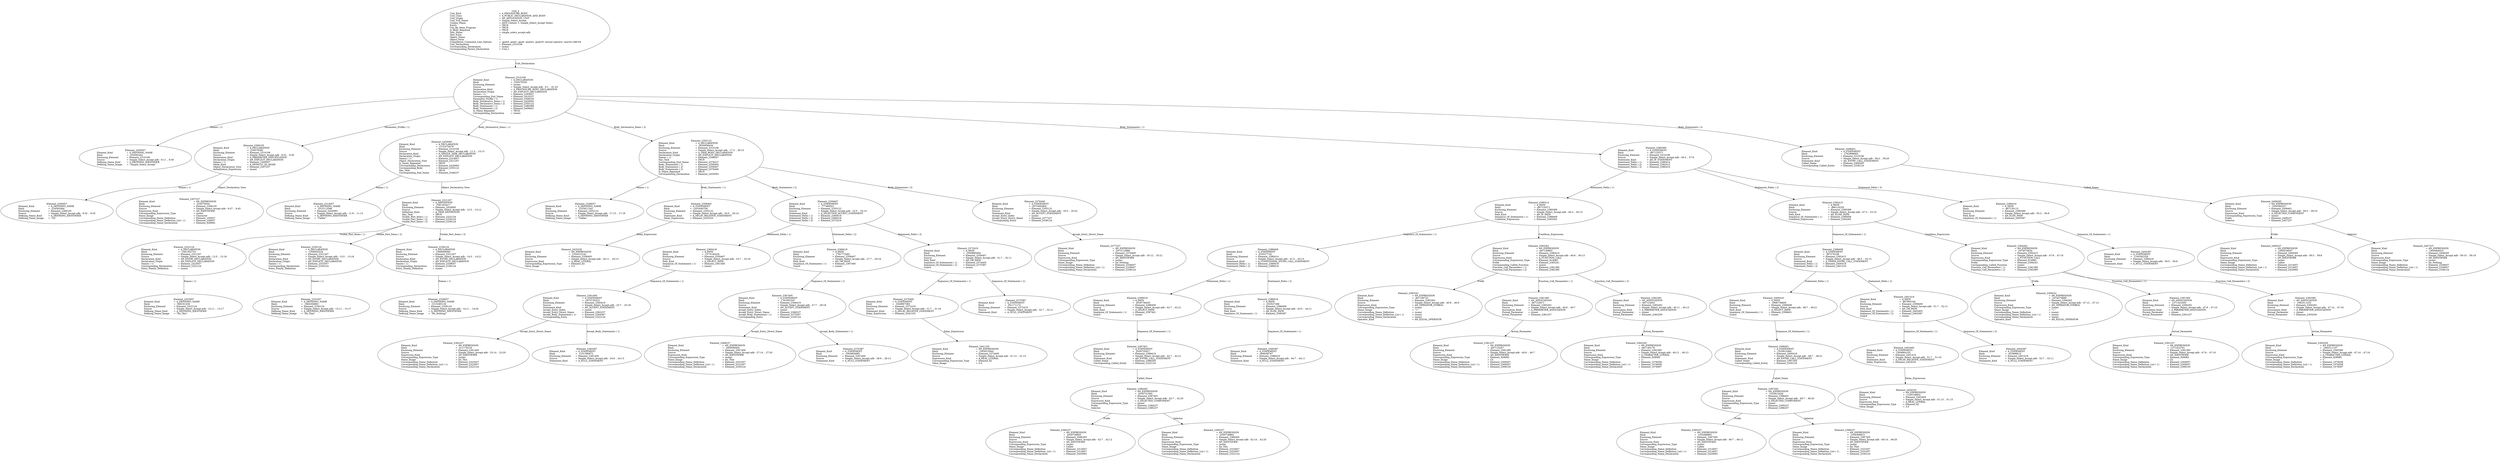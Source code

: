 digraph "simple_select_accept.adt" {
  Unit_3 -> Element_2310106
      [ label=Unit_Declaration ];
  Unit_3
      [ label=<<TABLE BORDER="0" CELLBORDER="0" CELLSPACING="0" CELLPADDING="0"> 
          <TR><TD COLSPAN="3">Unit_3</TD></TR>
          <TR><TD ALIGN="LEFT">Unit_Kind   </TD><TD> = </TD><TD ALIGN="LEFT">A_PROCEDURE_BODY</TD></TR>
          <TR><TD ALIGN="LEFT">Unit_Class   </TD><TD> = </TD><TD ALIGN="LEFT">A_PUBLIC_DECLARATION_AND_BODY</TD></TR>
          <TR><TD ALIGN="LEFT">Unit_Origin   </TD><TD> = </TD><TD ALIGN="LEFT">AN_APPLICATION_UNIT</TD></TR>
          <TR><TD ALIGN="LEFT">Unit_Full_Name    </TD><TD> = </TD><TD ALIGN="LEFT">Simple_Select_Accept</TD></TR>
          <TR><TD ALIGN="LEFT">Unique_Name   </TD><TD> = </TD><TD ALIGN="LEFT">ASIS Context 1: Simple_Select_Accept (body)</TD></TR>
          <TR><TD ALIGN="LEFT">Exists  </TD><TD> = </TD><TD ALIGN="LEFT">TRUE</TD></TR>
          <TR><TD ALIGN="LEFT">Can_Be_Main_Program     </TD><TD> = </TD><TD ALIGN="LEFT">TRUE</TD></TR>
          <TR><TD ALIGN="LEFT">Is_Body_Required     </TD><TD> = </TD><TD ALIGN="LEFT">TRUE</TD></TR>
          <TR><TD ALIGN="LEFT">Text_Name   </TD><TD> = </TD><TD ALIGN="LEFT">simple_select_accept.adb</TD></TR>
          <TR><TD ALIGN="LEFT">Text_Form   </TD><TD> = </TD><TD ALIGN="LEFT"></TD></TR>
          <TR><TD ALIGN="LEFT">Object_Name   </TD><TD> = </TD><TD ALIGN="LEFT"></TD></TR>
          <TR><TD ALIGN="LEFT">Object_Form   </TD><TD> = </TD><TD ALIGN="LEFT"></TD></TR>
          <TR><TD ALIGN="LEFT">Compilation_Command_Line_Options         </TD><TD> = </TD><TD ALIGN="LEFT">-gnatA -gnatc -gnatt -gnatws -gnatyN -mtune=generic -march=x86-64</TD></TR>
          <TR><TD ALIGN="LEFT">Unit_Declaration     </TD><TD> = </TD><TD ALIGN="LEFT">Element_2310106</TD></TR>
          <TR><TD ALIGN="LEFT">Corresponding_Declaration       </TD><TD> = </TD><TD ALIGN="LEFT">(none)</TD></TR>
          <TR><TD ALIGN="LEFT">Corresponding_Parent_Declaration         </TD><TD> = </TD><TD ALIGN="LEFT">Unit_1</TD></TR>
          </TABLE>> ];
  Element_2310106 -> Element_2293057
      [ label="Names ( 1)" ];
  Element_2310106 -> Element_2308105
      [ label="Parameter_Profile ( 1)" ];
  Element_2310106 -> Element_2420093
      [ label="Body_Declarative_Items ( 1)" ];
  Element_2310106 -> Element_2355122
      [ label="Body_Declarative_Items ( 2)" ];
  Element_2310106 -> Element_2380389
      [ label="Body_Statements ( 1)" ];
  Element_2310106 -> Element_2408401
      [ label="Body_Statements ( 2)" ];
  Element_2310106
      [ label=<<TABLE BORDER="0" CELLBORDER="0" CELLSPACING="0" CELLPADDING="0"> 
          <TR><TD COLSPAN="3">Element_2310106</TD></TR>
          <TR><TD ALIGN="LEFT">Element_Kind    </TD><TD> = </TD><TD ALIGN="LEFT">A_DECLARATION</TD></TR>
          <TR><TD ALIGN="LEFT">Hash  </TD><TD> = </TD><TD ALIGN="LEFT">-234579326</TD></TR>
          <TR><TD ALIGN="LEFT">Enclosing_Element     </TD><TD> = </TD><TD ALIGN="LEFT">(none)</TD></TR>
          <TR><TD ALIGN="LEFT">Source  </TD><TD> = </TD><TD ALIGN="LEFT">Simple_Select_Accept.adb - 9:1 .. 61:25</TD></TR>
          <TR><TD ALIGN="LEFT">Declaration_Kind     </TD><TD> = </TD><TD ALIGN="LEFT">A_PROCEDURE_BODY_DECLARATION</TD></TR>
          <TR><TD ALIGN="LEFT">Declaration_Origin     </TD><TD> = </TD><TD ALIGN="LEFT">AN_EXPLICIT_DECLARATION</TD></TR>
          <TR><TD ALIGN="LEFT">Names ( 1)   </TD><TD> = </TD><TD ALIGN="LEFT">Element_2293057</TD></TR>
          <TR><TD ALIGN="LEFT">Corresponding_End_Name      </TD><TD> = </TD><TD ALIGN="LEFT">Element_2410237</TD></TR>
          <TR><TD ALIGN="LEFT">Parameter_Profile ( 1)      </TD><TD> = </TD><TD ALIGN="LEFT">Element_2308105</TD></TR>
          <TR><TD ALIGN="LEFT">Body_Declarative_Items ( 1)       </TD><TD> = </TD><TD ALIGN="LEFT">Element_2420093</TD></TR>
          <TR><TD ALIGN="LEFT">Body_Declarative_Items ( 2)       </TD><TD> = </TD><TD ALIGN="LEFT">Element_2355122</TD></TR>
          <TR><TD ALIGN="LEFT">Body_Statements ( 1)      </TD><TD> = </TD><TD ALIGN="LEFT">Element_2380389</TD></TR>
          <TR><TD ALIGN="LEFT">Body_Statements ( 2)      </TD><TD> = </TD><TD ALIGN="LEFT">Element_2408401</TD></TR>
          <TR><TD ALIGN="LEFT">Is_Name_Repeated     </TD><TD> = </TD><TD ALIGN="LEFT">TRUE</TD></TR>
          <TR><TD ALIGN="LEFT">Corresponding_Declaration       </TD><TD> = </TD><TD ALIGN="LEFT">(none)</TD></TR>
          </TABLE>> ];
  Element_2293057
      [ label=<<TABLE BORDER="0" CELLBORDER="0" CELLSPACING="0" CELLPADDING="0"> 
          <TR><TD COLSPAN="3">Element_2293057</TD></TR>
          <TR><TD ALIGN="LEFT">Element_Kind    </TD><TD> = </TD><TD ALIGN="LEFT">A_DEFINING_NAME</TD></TR>
          <TR><TD ALIGN="LEFT">Hash  </TD><TD> = </TD><TD ALIGN="LEFT">-234582442</TD></TR>
          <TR><TD ALIGN="LEFT">Enclosing_Element     </TD><TD> = </TD><TD ALIGN="LEFT">Element_2310106</TD></TR>
          <TR><TD ALIGN="LEFT">Source  </TD><TD> = </TD><TD ALIGN="LEFT">Simple_Select_Accept.adb - 9:11 .. 9:30</TD></TR>
          <TR><TD ALIGN="LEFT">Defining_Name_Kind     </TD><TD> = </TD><TD ALIGN="LEFT">A_DEFINING_IDENTIFIER</TD></TR>
          <TR><TD ALIGN="LEFT">Defining_Name_Image     </TD><TD> = </TD><TD ALIGN="LEFT">"Simple_Select_Accept"</TD></TR>
          </TABLE>> ];
  Element_2308105 -> Element_2300057
      [ label="Names ( 1)" ];
  Element_2308105 -> Element_2307237
      [ label=Object_Declaration_View ];
  Element_2308105
      [ label=<<TABLE BORDER="0" CELLBORDER="0" CELLSPACING="0" CELLPADDING="0"> 
          <TR><TD COLSPAN="3">Element_2308105</TD></TR>
          <TR><TD ALIGN="LEFT">Element_Kind    </TD><TD> = </TD><TD ALIGN="LEFT">A_DECLARATION</TD></TR>
          <TR><TD ALIGN="LEFT">Hash  </TD><TD> = </TD><TD ALIGN="LEFT">-234579392</TD></TR>
          <TR><TD ALIGN="LEFT">Enclosing_Element     </TD><TD> = </TD><TD ALIGN="LEFT">Element_2310106</TD></TR>
          <TR><TD ALIGN="LEFT">Source  </TD><TD> = </TD><TD ALIGN="LEFT">Simple_Select_Accept.adb - 9:32 .. 9:45</TD></TR>
          <TR><TD ALIGN="LEFT">Declaration_Kind     </TD><TD> = </TD><TD ALIGN="LEFT">A_PARAMETER_SPECIFICATION</TD></TR>
          <TR><TD ALIGN="LEFT">Declaration_Origin     </TD><TD> = </TD><TD ALIGN="LEFT">AN_EXPLICIT_DECLARATION</TD></TR>
          <TR><TD ALIGN="LEFT">Names ( 1)   </TD><TD> = </TD><TD ALIGN="LEFT">Element_2300057</TD></TR>
          <TR><TD ALIGN="LEFT">Mode_Kind   </TD><TD> = </TD><TD ALIGN="LEFT">A_DEFAULT_IN_MODE</TD></TR>
          <TR><TD ALIGN="LEFT">Object_Declaration_View      </TD><TD> = </TD><TD ALIGN="LEFT">Element_2307237</TD></TR>
          <TR><TD ALIGN="LEFT">Initialization_Expression       </TD><TD> = </TD><TD ALIGN="LEFT">(none)</TD></TR>
          </TABLE>> ];
  Element_2300057
      [ label=<<TABLE BORDER="0" CELLBORDER="0" CELLSPACING="0" CELLPADDING="0"> 
          <TR><TD COLSPAN="3">Element_2300057</TD></TR>
          <TR><TD ALIGN="LEFT">Element_Kind    </TD><TD> = </TD><TD ALIGN="LEFT">A_DEFINING_NAME</TD></TR>
          <TR><TD ALIGN="LEFT">Hash  </TD><TD> = </TD><TD ALIGN="LEFT">-234582464</TD></TR>
          <TR><TD ALIGN="LEFT">Enclosing_Element     </TD><TD> = </TD><TD ALIGN="LEFT">Element_2308105</TD></TR>
          <TR><TD ALIGN="LEFT">Source  </TD><TD> = </TD><TD ALIGN="LEFT">Simple_Select_Accept.adb - 9:32 .. 9:33</TD></TR>
          <TR><TD ALIGN="LEFT">Defining_Name_Kind     </TD><TD> = </TD><TD ALIGN="LEFT">A_DEFINING_IDENTIFIER</TD></TR>
          <TR><TD ALIGN="LEFT">Defining_Name_Image     </TD><TD> = </TD><TD ALIGN="LEFT">"Ch"</TD></TR>
          </TABLE>> ];
  Element_2307237
      [ label=<<TABLE BORDER="0" CELLBORDER="0" CELLSPACING="0" CELLPADDING="0"> 
          <TR><TD COLSPAN="3">Element_2307237</TD></TR>
          <TR><TD ALIGN="LEFT">Element_Kind    </TD><TD> = </TD><TD ALIGN="LEFT">AN_EXPRESSION</TD></TR>
          <TR><TD ALIGN="LEFT">Hash  </TD><TD> = </TD><TD ALIGN="LEFT">-234570934</TD></TR>
          <TR><TD ALIGN="LEFT">Enclosing_Element     </TD><TD> = </TD><TD ALIGN="LEFT">Element_2308105</TD></TR>
          <TR><TD ALIGN="LEFT">Source  </TD><TD> = </TD><TD ALIGN="LEFT">Simple_Select_Accept.adb - 9:37 .. 9:45</TD></TR>
          <TR><TD ALIGN="LEFT">Expression_Kind    </TD><TD> = </TD><TD ALIGN="LEFT">AN_IDENTIFIER</TD></TR>
          <TR><TD ALIGN="LEFT">Corresponding_Expression_Type        </TD><TD> = </TD><TD ALIGN="LEFT">(none)</TD></TR>
          <TR><TD ALIGN="LEFT">Name_Image   </TD><TD> = </TD><TD ALIGN="LEFT">Character</TD></TR>
          <TR><TD ALIGN="LEFT">Corresponding_Name_Definition        </TD><TD> = </TD><TD ALIGN="LEFT">Element_100057</TD></TR>
          <TR><TD ALIGN="LEFT">Corresponding_Name_Definition_List ( 1)          </TD><TD> = </TD><TD ALIGN="LEFT">Element_100057</TD></TR>
          <TR><TD ALIGN="LEFT">Corresponding_Name_Declaration        </TD><TD> = </TD><TD ALIGN="LEFT">Element_928082</TD></TR>
          </TABLE>> ];
  Element_2420093 -> Element_2314057
      [ label="Names ( 1)" ];
  Element_2420093 -> Element_2321207
      [ label=Object_Declaration_View ];
  Element_2420093
      [ label=<<TABLE BORDER="0" CELLBORDER="0" CELLSPACING="0" CELLPADDING="0"> 
          <TR><TD COLSPAN="3">Element_2420093</TD></TR>
          <TR><TD ALIGN="LEFT">Element_Kind    </TD><TD> = </TD><TD ALIGN="LEFT">A_DECLARATION</TD></TR>
          <TR><TD ALIGN="LEFT">Hash  </TD><TD> = </TD><TD ALIGN="LEFT">-1132370479</TD></TR>
          <TR><TD ALIGN="LEFT">Enclosing_Element     </TD><TD> = </TD><TD ALIGN="LEFT">Element_2310106</TD></TR>
          <TR><TD ALIGN="LEFT">Source  </TD><TD> = </TD><TD ALIGN="LEFT">Simple_Select_Accept.adb - 11:3 .. 15:13</TD></TR>
          <TR><TD ALIGN="LEFT">Declaration_Kind     </TD><TD> = </TD><TD ALIGN="LEFT">A_SINGLE_TASK_DECLARATION</TD></TR>
          <TR><TD ALIGN="LEFT">Declaration_Origin     </TD><TD> = </TD><TD ALIGN="LEFT">AN_EXPLICIT_DECLARATION</TD></TR>
          <TR><TD ALIGN="LEFT">Names ( 1)   </TD><TD> = </TD><TD ALIGN="LEFT">Element_2314057</TD></TR>
          <TR><TD ALIGN="LEFT">Object_Declaration_View      </TD><TD> = </TD><TD ALIGN="LEFT">Element_2321207</TD></TR>
          <TR><TD ALIGN="LEFT">Is_Name_Repeated     </TD><TD> = </TD><TD ALIGN="LEFT">TRUE</TD></TR>
          <TR><TD ALIGN="LEFT">Corresponding_Declaration       </TD><TD> = </TD><TD ALIGN="LEFT">Element_2420093</TD></TR>
          <TR><TD ALIGN="LEFT">Corresponding_Body     </TD><TD> = </TD><TD ALIGN="LEFT">Element_2355122</TD></TR>
          <TR><TD ALIGN="LEFT">Has_Task   </TD><TD> = </TD><TD ALIGN="LEFT">TRUE</TD></TR>
          <TR><TD ALIGN="LEFT">Corresponding_End_Name      </TD><TD> = </TD><TD ALIGN="LEFT">Element_2346237</TD></TR>
          </TABLE>> ];
  Element_2314057
      [ label=<<TABLE BORDER="0" CELLBORDER="0" CELLSPACING="0" CELLPADDING="0"> 
          <TR><TD COLSPAN="3">Element_2314057</TD></TR>
          <TR><TD ALIGN="LEFT">Element_Kind    </TD><TD> = </TD><TD ALIGN="LEFT">A_DEFINING_NAME</TD></TR>
          <TR><TD ALIGN="LEFT">Hash  </TD><TD> = </TD><TD ALIGN="LEFT"> 1015112596</TD></TR>
          <TR><TD ALIGN="LEFT">Enclosing_Element     </TD><TD> = </TD><TD ALIGN="LEFT">Element_2420093</TD></TR>
          <TR><TD ALIGN="LEFT">Source  </TD><TD> = </TD><TD ALIGN="LEFT">Simple_Select_Accept.adb - 11:8 .. 11:13</TD></TR>
          <TR><TD ALIGN="LEFT">Defining_Name_Kind     </TD><TD> = </TD><TD ALIGN="LEFT">A_DEFINING_IDENTIFIER</TD></TR>
          <TR><TD ALIGN="LEFT">Defining_Name_Image     </TD><TD> = </TD><TD ALIGN="LEFT">"Callee"</TD></TR>
          </TABLE>> ];
  Element_2321207 -> Element_2322124
      [ label="Visible_Part_Items ( 1)" ];
  Element_2321207 -> Element_2330124
      [ label="Visible_Part_Items ( 2)" ];
  Element_2321207 -> Element_2338124
      [ label="Visible_Part_Items ( 3)" ];
  Element_2321207
      [ label=<<TABLE BORDER="0" CELLBORDER="0" CELLSPACING="0" CELLPADDING="0"> 
          <TR><TD COLSPAN="3">Element_2321207</TD></TR>
          <TR><TD ALIGN="LEFT">Element_Kind    </TD><TD> = </TD><TD ALIGN="LEFT">A_DEFINITION</TD></TR>
          <TR><TD ALIGN="LEFT">Hash  </TD><TD> = </TD><TD ALIGN="LEFT"> 1581303417</TD></TR>
          <TR><TD ALIGN="LEFT">Enclosing_Element     </TD><TD> = </TD><TD ALIGN="LEFT">Element_2420093</TD></TR>
          <TR><TD ALIGN="LEFT">Source  </TD><TD> = </TD><TD ALIGN="LEFT">Simple_Select_Accept.adb - 12:5 .. 15:12</TD></TR>
          <TR><TD ALIGN="LEFT">Definition_Kind    </TD><TD> = </TD><TD ALIGN="LEFT">A_TASK_DEFINITION</TD></TR>
          <TR><TD ALIGN="LEFT">Has_Task   </TD><TD> = </TD><TD ALIGN="LEFT">TRUE</TD></TR>
          <TR><TD ALIGN="LEFT">Visible_Part_Items ( 1)      </TD><TD> = </TD><TD ALIGN="LEFT">Element_2322124</TD></TR>
          <TR><TD ALIGN="LEFT">Visible_Part_Items ( 2)      </TD><TD> = </TD><TD ALIGN="LEFT">Element_2330124</TD></TR>
          <TR><TD ALIGN="LEFT">Visible_Part_Items ( 3)      </TD><TD> = </TD><TD ALIGN="LEFT">Element_2338124</TD></TR>
          </TABLE>> ];
  Element_2322124 -> Element_2323057
      [ label="Names ( 1)" ];
  Element_2322124
      [ label=<<TABLE BORDER="0" CELLBORDER="0" CELLSPACING="0" CELLPADDING="0"> 
          <TR><TD COLSPAN="3">Element_2322124</TD></TR>
          <TR><TD ALIGN="LEFT">Element_Kind    </TD><TD> = </TD><TD ALIGN="LEFT">A_DECLARATION</TD></TR>
          <TR><TD ALIGN="LEFT">Hash  </TD><TD> = </TD><TD ALIGN="LEFT"> 1581302753</TD></TR>
          <TR><TD ALIGN="LEFT">Enclosing_Element     </TD><TD> = </TD><TD ALIGN="LEFT">Element_2321207</TD></TR>
          <TR><TD ALIGN="LEFT">Source  </TD><TD> = </TD><TD ALIGN="LEFT">Simple_Select_Accept.adb - 12:5 .. 12:18</TD></TR>
          <TR><TD ALIGN="LEFT">Declaration_Kind     </TD><TD> = </TD><TD ALIGN="LEFT">AN_ENTRY_DECLARATION</TD></TR>
          <TR><TD ALIGN="LEFT">Declaration_Origin     </TD><TD> = </TD><TD ALIGN="LEFT">AN_EXPLICIT_DECLARATION</TD></TR>
          <TR><TD ALIGN="LEFT">Names ( 1)   </TD><TD> = </TD><TD ALIGN="LEFT">Element_2323057</TD></TR>
          <TR><TD ALIGN="LEFT">Corresponding_Declaration       </TD><TD> = </TD><TD ALIGN="LEFT">Element_2322124</TD></TR>
          <TR><TD ALIGN="LEFT">Entry_Family_Definition      </TD><TD> = </TD><TD ALIGN="LEFT">(none)</TD></TR>
          </TABLE>> ];
  Element_2323057
      [ label=<<TABLE BORDER="0" CELLBORDER="0" CELLSPACING="0" CELLPADDING="0"> 
          <TR><TD COLSPAN="3">Element_2323057</TD></TR>
          <TR><TD ALIGN="LEFT">Element_Kind    </TD><TD> = </TD><TD ALIGN="LEFT">A_DEFINING_NAME</TD></TR>
          <TR><TD ALIGN="LEFT">Hash  </TD><TD> = </TD><TD ALIGN="LEFT">-566181430</TD></TR>
          <TR><TD ALIGN="LEFT">Enclosing_Element     </TD><TD> = </TD><TD ALIGN="LEFT">Element_2322124</TD></TR>
          <TR><TD ALIGN="LEFT">Source  </TD><TD> = </TD><TD ALIGN="LEFT">Simple_Select_Accept.adb - 12:11 .. 12:17</TD></TR>
          <TR><TD ALIGN="LEFT">Defining_Name_Kind     </TD><TD> = </TD><TD ALIGN="LEFT">A_DEFINING_IDENTIFIER</TD></TR>
          <TR><TD ALIGN="LEFT">Defining_Name_Image     </TD><TD> = </TD><TD ALIGN="LEFT">"Do_This"</TD></TR>
          </TABLE>> ];
  Element_2330124 -> Element_2331057
      [ label="Names ( 1)" ];
  Element_2330124
      [ label=<<TABLE BORDER="0" CELLBORDER="0" CELLSPACING="0" CELLPADDING="0"> 
          <TR><TD COLSPAN="3">Element_2330124</TD></TR>
          <TR><TD ALIGN="LEFT">Element_Kind    </TD><TD> = </TD><TD ALIGN="LEFT">A_DECLARATION</TD></TR>
          <TR><TD ALIGN="LEFT">Hash  </TD><TD> = </TD><TD ALIGN="LEFT">-1356830224</TD></TR>
          <TR><TD ALIGN="LEFT">Enclosing_Element     </TD><TD> = </TD><TD ALIGN="LEFT">Element_2321207</TD></TR>
          <TR><TD ALIGN="LEFT">Source  </TD><TD> = </TD><TD ALIGN="LEFT">Simple_Select_Accept.adb - 13:5 .. 13:18</TD></TR>
          <TR><TD ALIGN="LEFT">Declaration_Kind     </TD><TD> = </TD><TD ALIGN="LEFT">AN_ENTRY_DECLARATION</TD></TR>
          <TR><TD ALIGN="LEFT">Declaration_Origin     </TD><TD> = </TD><TD ALIGN="LEFT">AN_EXPLICIT_DECLARATION</TD></TR>
          <TR><TD ALIGN="LEFT">Names ( 1)   </TD><TD> = </TD><TD ALIGN="LEFT">Element_2331057</TD></TR>
          <TR><TD ALIGN="LEFT">Corresponding_Declaration       </TD><TD> = </TD><TD ALIGN="LEFT">Element_2330124</TD></TR>
          <TR><TD ALIGN="LEFT">Entry_Family_Definition      </TD><TD> = </TD><TD ALIGN="LEFT">(none)</TD></TR>
          </TABLE>> ];
  Element_2331057
      [ label=<<TABLE BORDER="0" CELLBORDER="0" CELLSPACING="0" CELLPADDING="0"> 
          <TR><TD COLSPAN="3">Element_2331057</TD></TR>
          <TR><TD ALIGN="LEFT">Element_Kind    </TD><TD> = </TD><TD ALIGN="LEFT">A_DEFINING_NAME</TD></TR>
          <TR><TD ALIGN="LEFT">Hash  </TD><TD> = </TD><TD ALIGN="LEFT"> 1864394981</TD></TR>
          <TR><TD ALIGN="LEFT">Enclosing_Element     </TD><TD> = </TD><TD ALIGN="LEFT">Element_2330124</TD></TR>
          <TR><TD ALIGN="LEFT">Source  </TD><TD> = </TD><TD ALIGN="LEFT">Simple_Select_Accept.adb - 13:11 .. 13:17</TD></TR>
          <TR><TD ALIGN="LEFT">Defining_Name_Kind     </TD><TD> = </TD><TD ALIGN="LEFT">A_DEFINING_IDENTIFIER</TD></TR>
          <TR><TD ALIGN="LEFT">Defining_Name_Image     </TD><TD> = </TD><TD ALIGN="LEFT">"Do_That"</TD></TR>
          </TABLE>> ];
  Element_2338124 -> Element_2339057
      [ label="Names ( 1)" ];
  Element_2338124
      [ label=<<TABLE BORDER="0" CELLBORDER="0" CELLSPACING="0" CELLPADDING="0"> 
          <TR><TD COLSPAN="3">Element_2338124</TD></TR>
          <TR><TD ALIGN="LEFT">Element_Kind    </TD><TD> = </TD><TD ALIGN="LEFT">A_DECLARATION</TD></TR>
          <TR><TD ALIGN="LEFT">Hash  </TD><TD> = </TD><TD ALIGN="LEFT"> 1469069560</TD></TR>
          <TR><TD ALIGN="LEFT">Enclosing_Element     </TD><TD> = </TD><TD ALIGN="LEFT">Element_2321207</TD></TR>
          <TR><TD ALIGN="LEFT">Source  </TD><TD> = </TD><TD ALIGN="LEFT">Simple_Select_Accept.adb - 14:5 .. 14:21</TD></TR>
          <TR><TD ALIGN="LEFT">Declaration_Kind     </TD><TD> = </TD><TD ALIGN="LEFT">AN_ENTRY_DECLARATION</TD></TR>
          <TR><TD ALIGN="LEFT">Declaration_Origin     </TD><TD> = </TD><TD ALIGN="LEFT">AN_EXPLICIT_DECLARATION</TD></TR>
          <TR><TD ALIGN="LEFT">Names ( 1)   </TD><TD> = </TD><TD ALIGN="LEFT">Element_2339057</TD></TR>
          <TR><TD ALIGN="LEFT">Corresponding_Declaration       </TD><TD> = </TD><TD ALIGN="LEFT">Element_2338124</TD></TR>
          <TR><TD ALIGN="LEFT">Entry_Family_Definition      </TD><TD> = </TD><TD ALIGN="LEFT">(none)</TD></TR>
          </TABLE>> ];
  Element_2339057
      [ label=<<TABLE BORDER="0" CELLBORDER="0" CELLSPACING="0" CELLPADDING="0"> 
          <TR><TD COLSPAN="3">Element_2339057</TD></TR>
          <TR><TD ALIGN="LEFT">Element_Kind    </TD><TD> = </TD><TD ALIGN="LEFT">A_DEFINING_NAME</TD></TR>
          <TR><TD ALIGN="LEFT">Hash  </TD><TD> = </TD><TD ALIGN="LEFT">-1215285134</TD></TR>
          <TR><TD ALIGN="LEFT">Enclosing_Element     </TD><TD> = </TD><TD ALIGN="LEFT">Element_2338124</TD></TR>
          <TR><TD ALIGN="LEFT">Source  </TD><TD> = </TD><TD ALIGN="LEFT">Simple_Select_Accept.adb - 14:11 .. 14:20</TD></TR>
          <TR><TD ALIGN="LEFT">Defining_Name_Kind     </TD><TD> = </TD><TD ALIGN="LEFT">A_DEFINING_IDENTIFIER</TD></TR>
          <TR><TD ALIGN="LEFT">Defining_Name_Image     </TD><TD> = </TD><TD ALIGN="LEFT">"Do_Nothing"</TD></TR>
          </TABLE>> ];
  Element_2355122 -> Element_2348057
      [ label="Names ( 1)" ];
  Element_2355122 -> Element_2358405
      [ label="Body_Statements ( 1)" ];
  Element_2355122 -> Element_2359407
      [ label="Body_Statements ( 2)" ];
  Element_2355122 -> Element_2376400
      [ label="Body_Statements ( 3)" ];
  Element_2355122
      [ label=<<TABLE BORDER="0" CELLBORDER="0" CELLSPACING="0" CELLPADDING="0"> 
          <TR><TD COLSPAN="3">Element_2355122</TD></TR>
          <TR><TD ALIGN="LEFT">Element_Kind    </TD><TD> = </TD><TD ALIGN="LEFT">A_DECLARATION</TD></TR>
          <TR><TD ALIGN="LEFT">Hash  </TD><TD> = </TD><TD ALIGN="LEFT">-2030958434</TD></TR>
          <TR><TD ALIGN="LEFT">Enclosing_Element     </TD><TD> = </TD><TD ALIGN="LEFT">Element_2310106</TD></TR>
          <TR><TD ALIGN="LEFT">Source  </TD><TD> = </TD><TD ALIGN="LEFT">Simple_Select_Accept.adb - 17:3 .. 36:13</TD></TR>
          <TR><TD ALIGN="LEFT">Declaration_Kind     </TD><TD> = </TD><TD ALIGN="LEFT">A_TASK_BODY_DECLARATION</TD></TR>
          <TR><TD ALIGN="LEFT">Declaration_Origin     </TD><TD> = </TD><TD ALIGN="LEFT">AN_EXPLICIT_DECLARATION</TD></TR>
          <TR><TD ALIGN="LEFT">Names ( 1)   </TD><TD> = </TD><TD ALIGN="LEFT">Element_2348057</TD></TR>
          <TR><TD ALIGN="LEFT">Has_Task   </TD><TD> = </TD><TD ALIGN="LEFT">TRUE</TD></TR>
          <TR><TD ALIGN="LEFT">Corresponding_End_Name      </TD><TD> = </TD><TD ALIGN="LEFT">Element_2378237</TD></TR>
          <TR><TD ALIGN="LEFT">Body_Statements ( 1)      </TD><TD> = </TD><TD ALIGN="LEFT">Element_2358405</TD></TR>
          <TR><TD ALIGN="LEFT">Body_Statements ( 2)      </TD><TD> = </TD><TD ALIGN="LEFT">Element_2359407</TD></TR>
          <TR><TD ALIGN="LEFT">Body_Statements ( 3)      </TD><TD> = </TD><TD ALIGN="LEFT">Element_2376400</TD></TR>
          <TR><TD ALIGN="LEFT">Is_Name_Repeated     </TD><TD> = </TD><TD ALIGN="LEFT">TRUE</TD></TR>
          <TR><TD ALIGN="LEFT">Corresponding_Declaration       </TD><TD> = </TD><TD ALIGN="LEFT">Element_2420093</TD></TR>
          </TABLE>> ];
  Element_2348057
      [ label=<<TABLE BORDER="0" CELLBORDER="0" CELLSPACING="0" CELLPADDING="0"> 
          <TR><TD COLSPAN="3">Element_2348057</TD></TR>
          <TR><TD ALIGN="LEFT">Element_Kind    </TD><TD> = </TD><TD ALIGN="LEFT">A_DEFINING_NAME</TD></TR>
          <TR><TD ALIGN="LEFT">Hash  </TD><TD> = </TD><TD ALIGN="LEFT"> 1525811342</TD></TR>
          <TR><TD ALIGN="LEFT">Enclosing_Element     </TD><TD> = </TD><TD ALIGN="LEFT">Element_2355122</TD></TR>
          <TR><TD ALIGN="LEFT">Source  </TD><TD> = </TD><TD ALIGN="LEFT">Simple_Select_Accept.adb - 17:13 .. 17:18</TD></TR>
          <TR><TD ALIGN="LEFT">Defining_Name_Kind     </TD><TD> = </TD><TD ALIGN="LEFT">A_DEFINING_IDENTIFIER</TD></TR>
          <TR><TD ALIGN="LEFT">Defining_Name_Image     </TD><TD> = </TD><TD ALIGN="LEFT">"Callee"</TD></TR>
          </TABLE>> ];
  Element_2358405 -> Element_2425235
      [ label=Delay_Expression ];
  Element_2358405
      [ label=<<TABLE BORDER="0" CELLBORDER="0" CELLSPACING="0" CELLPADDING="0"> 
          <TR><TD COLSPAN="3">Element_2358405</TD></TR>
          <TR><TD ALIGN="LEFT">Element_Kind    </TD><TD> = </TD><TD ALIGN="LEFT">A_STATEMENT</TD></TR>
          <TR><TD ALIGN="LEFT">Hash  </TD><TD> = </TD><TD ALIGN="LEFT">-1453440700</TD></TR>
          <TR><TD ALIGN="LEFT">Enclosing_Element     </TD><TD> = </TD><TD ALIGN="LEFT">Element_2355122</TD></TR>
          <TR><TD ALIGN="LEFT">Source  </TD><TD> = </TD><TD ALIGN="LEFT">Simple_Select_Accept.adb - 20:5 .. 20:14</TD></TR>
          <TR><TD ALIGN="LEFT">Statement_Kind    </TD><TD> = </TD><TD ALIGN="LEFT">A_DELAY_RELATIVE_STATEMENT</TD></TR>
          <TR><TD ALIGN="LEFT">Delay_Expression     </TD><TD> = </TD><TD ALIGN="LEFT">Element_2425235</TD></TR>
          </TABLE>> ];
  Element_2425235
      [ label=<<TABLE BORDER="0" CELLBORDER="0" CELLSPACING="0" CELLPADDING="0"> 
          <TR><TD COLSPAN="3">Element_2425235</TD></TR>
          <TR><TD ALIGN="LEFT">Element_Kind    </TD><TD> = </TD><TD ALIGN="LEFT">AN_EXPRESSION</TD></TR>
          <TR><TD ALIGN="LEFT">Hash  </TD><TD> = </TD><TD ALIGN="LEFT"> 1524515143</TD></TR>
          <TR><TD ALIGN="LEFT">Enclosing_Element     </TD><TD> = </TD><TD ALIGN="LEFT">Element_2358405</TD></TR>
          <TR><TD ALIGN="LEFT">Source  </TD><TD> = </TD><TD ALIGN="LEFT">Simple_Select_Accept.adb - 20:11 .. 20:13</TD></TR>
          <TR><TD ALIGN="LEFT">Expression_Kind    </TD><TD> = </TD><TD ALIGN="LEFT">A_REAL_LITERAL</TD></TR>
          <TR><TD ALIGN="LEFT">Corresponding_Expression_Type        </TD><TD> = </TD><TD ALIGN="LEFT">Element_82</TD></TR>
          <TR><TD ALIGN="LEFT">Value_Image   </TD><TD> = </TD><TD ALIGN="LEFT">5.0</TD></TR>
          </TABLE>> ];
  Element_2359407 -> Element_2360418
      [ label="Statement_Paths ( 1)" ];
  Element_2359407 -> Element_2366419
      [ label="Statement_Paths ( 2)" ];
  Element_2359407 -> Element_2372419
      [ label="Statement_Paths ( 3)" ];
  Element_2359407
      [ label=<<TABLE BORDER="0" CELLBORDER="0" CELLSPACING="0" CELLPADDING="0"> 
          <TR><TD COLSPAN="3">Element_2359407</TD></TR>
          <TR><TD ALIGN="LEFT">Element_Kind    </TD><TD> = </TD><TD ALIGN="LEFT">A_STATEMENT</TD></TR>
          <TR><TD ALIGN="LEFT">Hash  </TD><TD> = </TD><TD ALIGN="LEFT"> 777490521</TD></TR>
          <TR><TD ALIGN="LEFT">Enclosing_Element     </TD><TD> = </TD><TD ALIGN="LEFT">Element_2355122</TD></TR>
          <TR><TD ALIGN="LEFT">Source  </TD><TD> = </TD><TD ALIGN="LEFT">Simple_Select_Accept.adb - 22:5 .. 33:15</TD></TR>
          <TR><TD ALIGN="LEFT">Statement_Kind    </TD><TD> = </TD><TD ALIGN="LEFT">A_SELECTIVE_ACCEPT_STATEMENT</TD></TR>
          <TR><TD ALIGN="LEFT">Statement_Paths ( 1)      </TD><TD> = </TD><TD ALIGN="LEFT">Element_2360418</TD></TR>
          <TR><TD ALIGN="LEFT">Statement_Paths ( 2)      </TD><TD> = </TD><TD ALIGN="LEFT">Element_2366419</TD></TR>
          <TR><TD ALIGN="LEFT">Statement_Paths ( 3)      </TD><TD> = </TD><TD ALIGN="LEFT">Element_2372419</TD></TR>
          </TABLE>> ];
  Element_2360418 -> Element_2361400
      [ label="Sequence_Of_Statements ( 1)" ];
  Element_2360418
      [ label=<<TABLE BORDER="0" CELLBORDER="0" CELLSPACING="0" CELLPADDING="0"> 
          <TR><TD COLSPAN="3">Element_2360418</TD></TR>
          <TR><TD ALIGN="LEFT">Element_Kind    </TD><TD> = </TD><TD ALIGN="LEFT">A_PATH</TD></TR>
          <TR><TD ALIGN="LEFT">Hash  </TD><TD> = </TD><TD ALIGN="LEFT">-1573140434</TD></TR>
          <TR><TD ALIGN="LEFT">Enclosing_Element     </TD><TD> = </TD><TD ALIGN="LEFT">Element_2359407</TD></TR>
          <TR><TD ALIGN="LEFT">Source  </TD><TD> = </TD><TD ALIGN="LEFT">Simple_Select_Accept.adb - 23:7 .. 25:18</TD></TR>
          <TR><TD ALIGN="LEFT">Path_Kind   </TD><TD> = </TD><TD ALIGN="LEFT">A_SELECT_PATH</TD></TR>
          <TR><TD ALIGN="LEFT">Sequence_Of_Statements ( 1)       </TD><TD> = </TD><TD ALIGN="LEFT">Element_2361400</TD></TR>
          <TR><TD ALIGN="LEFT">Guard  </TD><TD> = </TD><TD ALIGN="LEFT">(none)</TD></TR>
          </TABLE>> ];
  Element_2361400 -> Element_2362237
      [ label=Accept_Entry_Direct_Name ];
  Element_2361400 -> Element_2364387
      [ label="Accept_Body_Statements ( 1)" ];
  Element_2361400
      [ label=<<TABLE BORDER="0" CELLBORDER="0" CELLSPACING="0" CELLPADDING="0"> 
          <TR><TD COLSPAN="3">Element_2361400</TD></TR>
          <TR><TD ALIGN="LEFT">Element_Kind    </TD><TD> = </TD><TD ALIGN="LEFT">A_STATEMENT</TD></TR>
          <TR><TD ALIGN="LEFT">Hash  </TD><TD> = </TD><TD ALIGN="LEFT">-1875130322</TD></TR>
          <TR><TD ALIGN="LEFT">Enclosing_Element     </TD><TD> = </TD><TD ALIGN="LEFT">Element_2360418</TD></TR>
          <TR><TD ALIGN="LEFT">Source  </TD><TD> = </TD><TD ALIGN="LEFT">Simple_Select_Accept.adb - 23:7 .. 25:18</TD></TR>
          <TR><TD ALIGN="LEFT">Statement_Kind    </TD><TD> = </TD><TD ALIGN="LEFT">AN_ACCEPT_STATEMENT</TD></TR>
          <TR><TD ALIGN="LEFT">Accept_Entry_Index     </TD><TD> = </TD><TD ALIGN="LEFT">(none)</TD></TR>
          <TR><TD ALIGN="LEFT">Accept_Entry_Direct_Name       </TD><TD> = </TD><TD ALIGN="LEFT">Element_2362237</TD></TR>
          <TR><TD ALIGN="LEFT">Accept_Body_Statements ( 1)       </TD><TD> = </TD><TD ALIGN="LEFT">Element_2364387</TD></TR>
          <TR><TD ALIGN="LEFT">Corresponding_Entry     </TD><TD> = </TD><TD ALIGN="LEFT">Element_2322124</TD></TR>
          </TABLE>> ];
  Element_2362237
      [ label=<<TABLE BORDER="0" CELLBORDER="0" CELLSPACING="0" CELLPADDING="0"> 
          <TR><TD COLSPAN="3">Element_2362237</TD></TR>
          <TR><TD ALIGN="LEFT">Element_Kind    </TD><TD> = </TD><TD ALIGN="LEFT">AN_EXPRESSION</TD></TR>
          <TR><TD ALIGN="LEFT">Hash  </TD><TD> = </TD><TD ALIGN="LEFT">-311179218</TD></TR>
          <TR><TD ALIGN="LEFT">Enclosing_Element     </TD><TD> = </TD><TD ALIGN="LEFT">Element_2361400</TD></TR>
          <TR><TD ALIGN="LEFT">Source  </TD><TD> = </TD><TD ALIGN="LEFT">Simple_Select_Accept.adb - 23:14 .. 23:20</TD></TR>
          <TR><TD ALIGN="LEFT">Expression_Kind    </TD><TD> = </TD><TD ALIGN="LEFT">AN_IDENTIFIER</TD></TR>
          <TR><TD ALIGN="LEFT">Corresponding_Expression_Type        </TD><TD> = </TD><TD ALIGN="LEFT">(none)</TD></TR>
          <TR><TD ALIGN="LEFT">Name_Image   </TD><TD> = </TD><TD ALIGN="LEFT">Do_This</TD></TR>
          <TR><TD ALIGN="LEFT">Corresponding_Name_Definition        </TD><TD> = </TD><TD ALIGN="LEFT">Element_2323057</TD></TR>
          <TR><TD ALIGN="LEFT">Corresponding_Name_Definition_List ( 1)          </TD><TD> = </TD><TD ALIGN="LEFT">Element_2323057</TD></TR>
          <TR><TD ALIGN="LEFT">Corresponding_Name_Declaration        </TD><TD> = </TD><TD ALIGN="LEFT">Element_2322124</TD></TR>
          </TABLE>> ];
  Element_2364387
      [ label=<<TABLE BORDER="0" CELLBORDER="0" CELLSPACING="0" CELLPADDING="0"> 
          <TR><TD COLSPAN="3">Element_2364387</TD></TR>
          <TR><TD ALIGN="LEFT">Element_Kind    </TD><TD> = </TD><TD ALIGN="LEFT">A_STATEMENT</TD></TR>
          <TR><TD ALIGN="LEFT">Hash  </TD><TD> = </TD><TD ALIGN="LEFT"> 1101390872</TD></TR>
          <TR><TD ALIGN="LEFT">Enclosing_Element     </TD><TD> = </TD><TD ALIGN="LEFT">Element_2361400</TD></TR>
          <TR><TD ALIGN="LEFT">Source  </TD><TD> = </TD><TD ALIGN="LEFT">Simple_Select_Accept.adb - 24:9 .. 24:13</TD></TR>
          <TR><TD ALIGN="LEFT">Statement_Kind    </TD><TD> = </TD><TD ALIGN="LEFT">A_NULL_STATEMENT</TD></TR>
          </TABLE>> ];
  Element_2366419 -> Element_2367400
      [ label="Sequence_Of_Statements ( 1)" ];
  Element_2366419
      [ label=<<TABLE BORDER="0" CELLBORDER="0" CELLSPACING="0" CELLPADDING="0"> 
          <TR><TD COLSPAN="3">Element_2366419</TD></TR>
          <TR><TD ALIGN="LEFT">Element_Kind    </TD><TD> = </TD><TD ALIGN="LEFT">A_PATH</TD></TR>
          <TR><TD ALIGN="LEFT">Hash  </TD><TD> = </TD><TD ALIGN="LEFT"> 1781775491</TD></TR>
          <TR><TD ALIGN="LEFT">Enclosing_Element     </TD><TD> = </TD><TD ALIGN="LEFT">Element_2359407</TD></TR>
          <TR><TD ALIGN="LEFT">Source  </TD><TD> = </TD><TD ALIGN="LEFT">Simple_Select_Accept.adb - 27:7 .. 29:18</TD></TR>
          <TR><TD ALIGN="LEFT">Path_Kind   </TD><TD> = </TD><TD ALIGN="LEFT">AN_OR_PATH</TD></TR>
          <TR><TD ALIGN="LEFT">Sequence_Of_Statements ( 1)       </TD><TD> = </TD><TD ALIGN="LEFT">Element_2367400</TD></TR>
          <TR><TD ALIGN="LEFT">Guard  </TD><TD> = </TD><TD ALIGN="LEFT">(none)</TD></TR>
          </TABLE>> ];
  Element_2367400 -> Element_2368237
      [ label=Accept_Entry_Direct_Name ];
  Element_2367400 -> Element_2370387
      [ label="Accept_Body_Statements ( 1)" ];
  Element_2367400
      [ label=<<TABLE BORDER="0" CELLBORDER="0" CELLSPACING="0" CELLPADDING="0"> 
          <TR><TD COLSPAN="3">Element_2367400</TD></TR>
          <TR><TD ALIGN="LEFT">Element_Kind    </TD><TD> = </TD><TD ALIGN="LEFT">A_STATEMENT</TD></TR>
          <TR><TD ALIGN="LEFT">Hash  </TD><TD> = </TD><TD ALIGN="LEFT"> 1761852547</TD></TR>
          <TR><TD ALIGN="LEFT">Enclosing_Element     </TD><TD> = </TD><TD ALIGN="LEFT">Element_2366419</TD></TR>
          <TR><TD ALIGN="LEFT">Source  </TD><TD> = </TD><TD ALIGN="LEFT">Simple_Select_Accept.adb - 27:7 .. 29:18</TD></TR>
          <TR><TD ALIGN="LEFT">Statement_Kind    </TD><TD> = </TD><TD ALIGN="LEFT">AN_ACCEPT_STATEMENT</TD></TR>
          <TR><TD ALIGN="LEFT">Accept_Entry_Index     </TD><TD> = </TD><TD ALIGN="LEFT">(none)</TD></TR>
          <TR><TD ALIGN="LEFT">Accept_Entry_Direct_Name       </TD><TD> = </TD><TD ALIGN="LEFT">Element_2368237</TD></TR>
          <TR><TD ALIGN="LEFT">Accept_Body_Statements ( 1)       </TD><TD> = </TD><TD ALIGN="LEFT">Element_2370387</TD></TR>
          <TR><TD ALIGN="LEFT">Corresponding_Entry     </TD><TD> = </TD><TD ALIGN="LEFT">Element_2330124</TD></TR>
          </TABLE>> ];
  Element_2368237
      [ label=<<TABLE BORDER="0" CELLBORDER="0" CELLSPACING="0" CELLPADDING="0"> 
          <TR><TD COLSPAN="3">Element_2368237</TD></TR>
          <TR><TD ALIGN="LEFT">Element_Kind    </TD><TD> = </TD><TD ALIGN="LEFT">AN_EXPRESSION</TD></TR>
          <TR><TD ALIGN="LEFT">Hash  </TD><TD> = </TD><TD ALIGN="LEFT"> 1859599491</TD></TR>
          <TR><TD ALIGN="LEFT">Enclosing_Element     </TD><TD> = </TD><TD ALIGN="LEFT">Element_2367400</TD></TR>
          <TR><TD ALIGN="LEFT">Source  </TD><TD> = </TD><TD ALIGN="LEFT">Simple_Select_Accept.adb - 27:14 .. 27:20</TD></TR>
          <TR><TD ALIGN="LEFT">Expression_Kind    </TD><TD> = </TD><TD ALIGN="LEFT">AN_IDENTIFIER</TD></TR>
          <TR><TD ALIGN="LEFT">Corresponding_Expression_Type        </TD><TD> = </TD><TD ALIGN="LEFT">(none)</TD></TR>
          <TR><TD ALIGN="LEFT">Name_Image   </TD><TD> = </TD><TD ALIGN="LEFT">Do_That</TD></TR>
          <TR><TD ALIGN="LEFT">Corresponding_Name_Definition        </TD><TD> = </TD><TD ALIGN="LEFT">Element_2331057</TD></TR>
          <TR><TD ALIGN="LEFT">Corresponding_Name_Definition_List ( 1)          </TD><TD> = </TD><TD ALIGN="LEFT">Element_2331057</TD></TR>
          <TR><TD ALIGN="LEFT">Corresponding_Name_Declaration        </TD><TD> = </TD><TD ALIGN="LEFT">Element_2330124</TD></TR>
          </TABLE>> ];
  Element_2370387
      [ label=<<TABLE BORDER="0" CELLBORDER="0" CELLSPACING="0" CELLPADDING="0"> 
          <TR><TD COLSPAN="3">Element_2370387</TD></TR>
          <TR><TD ALIGN="LEFT">Element_Kind    </TD><TD> = </TD><TD ALIGN="LEFT">A_STATEMENT</TD></TR>
          <TR><TD ALIGN="LEFT">Hash  </TD><TD> = </TD><TD ALIGN="LEFT">-1004904895</TD></TR>
          <TR><TD ALIGN="LEFT">Enclosing_Element     </TD><TD> = </TD><TD ALIGN="LEFT">Element_2367400</TD></TR>
          <TR><TD ALIGN="LEFT">Source  </TD><TD> = </TD><TD ALIGN="LEFT">Simple_Select_Accept.adb - 28:9 .. 28:13</TD></TR>
          <TR><TD ALIGN="LEFT">Statement_Kind    </TD><TD> = </TD><TD ALIGN="LEFT">A_NULL_STATEMENT</TD></TR>
          </TABLE>> ];
  Element_2372419 -> Element_2374405
      [ label="Sequence_Of_Statements ( 1)" ];
  Element_2372419 -> Element_2375387
      [ label="Sequence_Of_Statements ( 2)" ];
  Element_2372419
      [ label=<<TABLE BORDER="0" CELLBORDER="0" CELLSPACING="0" CELLPADDING="0"> 
          <TR><TD COLSPAN="3">Element_2372419</TD></TR>
          <TR><TD ALIGN="LEFT">Element_Kind    </TD><TD> = </TD><TD ALIGN="LEFT">A_PATH</TD></TR>
          <TR><TD ALIGN="LEFT">Hash  </TD><TD> = </TD><TD ALIGN="LEFT"> 1050885064</TD></TR>
          <TR><TD ALIGN="LEFT">Enclosing_Element     </TD><TD> = </TD><TD ALIGN="LEFT">Element_2359407</TD></TR>
          <TR><TD ALIGN="LEFT">Source  </TD><TD> = </TD><TD ALIGN="LEFT">Simple_Select_Accept.adb - 31:7 .. 32:11</TD></TR>
          <TR><TD ALIGN="LEFT">Path_Kind   </TD><TD> = </TD><TD ALIGN="LEFT">AN_OR_PATH</TD></TR>
          <TR><TD ALIGN="LEFT">Sequence_Of_Statements ( 1)       </TD><TD> = </TD><TD ALIGN="LEFT">Element_2374405</TD></TR>
          <TR><TD ALIGN="LEFT">Sequence_Of_Statements ( 2)       </TD><TD> = </TD><TD ALIGN="LEFT">Element_2375387</TD></TR>
          <TR><TD ALIGN="LEFT">Guard  </TD><TD> = </TD><TD ALIGN="LEFT">(none)</TD></TR>
          </TABLE>> ];
  Element_2374405 -> Element_2441235
      [ label=Delay_Expression ];
  Element_2374405
      [ label=<<TABLE BORDER="0" CELLBORDER="0" CELLSPACING="0" CELLPADDING="0"> 
          <TR><TD COLSPAN="3">Element_2374405</TD></TR>
          <TR><TD ALIGN="LEFT">Element_Kind    </TD><TD> = </TD><TD ALIGN="LEFT">A_STATEMENT</TD></TR>
          <TR><TD ALIGN="LEFT">Hash  </TD><TD> = </TD><TD ALIGN="LEFT"> 1049967560</TD></TR>
          <TR><TD ALIGN="LEFT">Enclosing_Element     </TD><TD> = </TD><TD ALIGN="LEFT">Element_2372419</TD></TR>
          <TR><TD ALIGN="LEFT">Source  </TD><TD> = </TD><TD ALIGN="LEFT">Simple_Select_Accept.adb - 31:7 .. 31:16</TD></TR>
          <TR><TD ALIGN="LEFT">Statement_Kind    </TD><TD> = </TD><TD ALIGN="LEFT">A_DELAY_RELATIVE_STATEMENT</TD></TR>
          <TR><TD ALIGN="LEFT">Delay_Expression     </TD><TD> = </TD><TD ALIGN="LEFT">Element_2441235</TD></TR>
          </TABLE>> ];
  Element_2441235
      [ label=<<TABLE BORDER="0" CELLBORDER="0" CELLSPACING="0" CELLPADDING="0"> 
          <TR><TD COLSPAN="3">Element_2441235</TD></TR>
          <TR><TD ALIGN="LEFT">Element_Kind    </TD><TD> = </TD><TD ALIGN="LEFT">AN_EXPRESSION</TD></TR>
          <TR><TD ALIGN="LEFT">Hash  </TD><TD> = </TD><TD ALIGN="LEFT"> 1055615944</TD></TR>
          <TR><TD ALIGN="LEFT">Enclosing_Element     </TD><TD> = </TD><TD ALIGN="LEFT">Element_2374405</TD></TR>
          <TR><TD ALIGN="LEFT">Source  </TD><TD> = </TD><TD ALIGN="LEFT">Simple_Select_Accept.adb - 31:13 .. 31:15</TD></TR>
          <TR><TD ALIGN="LEFT">Expression_Kind    </TD><TD> = </TD><TD ALIGN="LEFT">A_REAL_LITERAL</TD></TR>
          <TR><TD ALIGN="LEFT">Corresponding_Expression_Type        </TD><TD> = </TD><TD ALIGN="LEFT">Element_82</TD></TR>
          <TR><TD ALIGN="LEFT">Value_Image   </TD><TD> = </TD><TD ALIGN="LEFT">5.0</TD></TR>
          </TABLE>> ];
  Element_2375387
      [ label=<<TABLE BORDER="0" CELLBORDER="0" CELLSPACING="0" CELLPADDING="0"> 
          <TR><TD COLSPAN="3">Element_2375387</TD></TR>
          <TR><TD ALIGN="LEFT">Element_Kind    </TD><TD> = </TD><TD ALIGN="LEFT">A_STATEMENT</TD></TR>
          <TR><TD ALIGN="LEFT">Hash  </TD><TD> = </TD><TD ALIGN="LEFT"> 541171172</TD></TR>
          <TR><TD ALIGN="LEFT">Enclosing_Element     </TD><TD> = </TD><TD ALIGN="LEFT">Element_2372419</TD></TR>
          <TR><TD ALIGN="LEFT">Source  </TD><TD> = </TD><TD ALIGN="LEFT">Simple_Select_Accept.adb - 32:7 .. 32:11</TD></TR>
          <TR><TD ALIGN="LEFT">Statement_Kind    </TD><TD> = </TD><TD ALIGN="LEFT">A_NULL_STATEMENT</TD></TR>
          </TABLE>> ];
  Element_2376400 -> Element_2377237
      [ label=Accept_Entry_Direct_Name ];
  Element_2376400
      [ label=<<TABLE BORDER="0" CELLBORDER="0" CELLSPACING="0" CELLPADDING="0"> 
          <TR><TD COLSPAN="3">Element_2376400</TD></TR>
          <TR><TD ALIGN="LEFT">Element_Kind    </TD><TD> = </TD><TD ALIGN="LEFT">A_STATEMENT</TD></TR>
          <TR><TD ALIGN="LEFT">Hash  </TD><TD> = </TD><TD ALIGN="LEFT">-2073492804</TD></TR>
          <TR><TD ALIGN="LEFT">Enclosing_Element     </TD><TD> = </TD><TD ALIGN="LEFT">Element_2355122</TD></TR>
          <TR><TD ALIGN="LEFT">Source  </TD><TD> = </TD><TD ALIGN="LEFT">Simple_Select_Accept.adb - 35:5 .. 35:22</TD></TR>
          <TR><TD ALIGN="LEFT">Statement_Kind    </TD><TD> = </TD><TD ALIGN="LEFT">AN_ACCEPT_STATEMENT</TD></TR>
          <TR><TD ALIGN="LEFT">Accept_Entry_Index     </TD><TD> = </TD><TD ALIGN="LEFT">(none)</TD></TR>
          <TR><TD ALIGN="LEFT">Accept_Entry_Direct_Name       </TD><TD> = </TD><TD ALIGN="LEFT">Element_2377237</TD></TR>
          <TR><TD ALIGN="LEFT">Corresponding_Entry     </TD><TD> = </TD><TD ALIGN="LEFT">Element_2338124</TD></TR>
          </TABLE>> ];
  Element_2377237
      [ label=<<TABLE BORDER="0" CELLBORDER="0" CELLSPACING="0" CELLPADDING="0"> 
          <TR><TD COLSPAN="3">Element_2377237</TD></TR>
          <TR><TD ALIGN="LEFT">Element_Kind    </TD><TD> = </TD><TD ALIGN="LEFT">AN_EXPRESSION</TD></TR>
          <TR><TD ALIGN="LEFT">Hash  </TD><TD> = </TD><TD ALIGN="LEFT">-2073110980</TD></TR>
          <TR><TD ALIGN="LEFT">Enclosing_Element     </TD><TD> = </TD><TD ALIGN="LEFT">Element_2376400</TD></TR>
          <TR><TD ALIGN="LEFT">Source  </TD><TD> = </TD><TD ALIGN="LEFT">Simple_Select_Accept.adb - 35:12 .. 35:21</TD></TR>
          <TR><TD ALIGN="LEFT">Expression_Kind    </TD><TD> = </TD><TD ALIGN="LEFT">AN_IDENTIFIER</TD></TR>
          <TR><TD ALIGN="LEFT">Corresponding_Expression_Type        </TD><TD> = </TD><TD ALIGN="LEFT">(none)</TD></TR>
          <TR><TD ALIGN="LEFT">Name_Image   </TD><TD> = </TD><TD ALIGN="LEFT">Do_Nothing</TD></TR>
          <TR><TD ALIGN="LEFT">Corresponding_Name_Definition        </TD><TD> = </TD><TD ALIGN="LEFT">Element_2339057</TD></TR>
          <TR><TD ALIGN="LEFT">Corresponding_Name_Definition_List ( 1)          </TD><TD> = </TD><TD ALIGN="LEFT">Element_2339057</TD></TR>
          <TR><TD ALIGN="LEFT">Corresponding_Name_Declaration        </TD><TD> = </TD><TD ALIGN="LEFT">Element_2338124</TD></TR>
          </TABLE>> ];
  Element_2380389 -> Element_2380414
      [ label="Statement_Paths ( 1)" ];
  Element_2380389 -> Element_2392415
      [ label="Statement_Paths ( 2)" ];
  Element_2380389 -> Element_2380416
      [ label="Statement_Paths ( 3)" ];
  Element_2380389
      [ label=<<TABLE BORDER="0" CELLBORDER="0" CELLSPACING="0" CELLPADDING="0"> 
          <TR><TD COLSPAN="3">Element_2380389</TD></TR>
          <TR><TD ALIGN="LEFT">Element_Kind    </TD><TD> = </TD><TD ALIGN="LEFT">A_STATEMENT</TD></TR>
          <TR><TD ALIGN="LEFT">Hash  </TD><TD> = </TD><TD ALIGN="LEFT">-467123571</TD></TR>
          <TR><TD ALIGN="LEFT">Enclosing_Element     </TD><TD> = </TD><TD ALIGN="LEFT">Element_2310106</TD></TR>
          <TR><TD ALIGN="LEFT">Source  </TD><TD> = </TD><TD ALIGN="LEFT">Simple_Select_Accept.adb - 40:3 .. 57:9</TD></TR>
          <TR><TD ALIGN="LEFT">Statement_Kind    </TD><TD> = </TD><TD ALIGN="LEFT">AN_IF_STATEMENT</TD></TR>
          <TR><TD ALIGN="LEFT">Statement_Paths ( 1)      </TD><TD> = </TD><TD ALIGN="LEFT">Element_2380414</TD></TR>
          <TR><TD ALIGN="LEFT">Statement_Paths ( 2)      </TD><TD> = </TD><TD ALIGN="LEFT">Element_2392415</TD></TR>
          <TR><TD ALIGN="LEFT">Statement_Paths ( 3)      </TD><TD> = </TD><TD ALIGN="LEFT">Element_2380416</TD></TR>
          </TABLE>> ];
  Element_2380414 -> Element_2388409
      [ label="Sequence_Of_Statements ( 1)" ];
  Element_2380414 -> Element_2383262
      [ label=Condition_Expression ];
  Element_2380414
      [ label=<<TABLE BORDER="0" CELLBORDER="0" CELLSPACING="0" CELLPADDING="0"> 
          <TR><TD COLSPAN="3">Element_2380414</TD></TR>
          <TR><TD ALIGN="LEFT">Element_Kind    </TD><TD> = </TD><TD ALIGN="LEFT">A_PATH</TD></TR>
          <TR><TD ALIGN="LEFT">Hash  </TD><TD> = </TD><TD ALIGN="LEFT">-467120371</TD></TR>
          <TR><TD ALIGN="LEFT">Enclosing_Element     </TD><TD> = </TD><TD ALIGN="LEFT">Element_2380389</TD></TR>
          <TR><TD ALIGN="LEFT">Source  </TD><TD> = </TD><TD ALIGN="LEFT">Simple_Select_Accept.adb - 40:3 .. 45:15</TD></TR>
          <TR><TD ALIGN="LEFT">Path_Kind   </TD><TD> = </TD><TD ALIGN="LEFT">AN_IF_PATH</TD></TR>
          <TR><TD ALIGN="LEFT">Sequence_Of_Statements ( 1)       </TD><TD> = </TD><TD ALIGN="LEFT">Element_2388409</TD></TR>
          <TR><TD ALIGN="LEFT">Condition_Expression      </TD><TD> = </TD><TD ALIGN="LEFT">Element_2383262</TD></TR>
          </TABLE>> ];
  Element_2383262 -> Element_2383241
      [ label=Prefix ];
  Element_2383262 -> Element_2381385
      [ label="Function_Call_Parameters ( 1)" ];
  Element_2383262 -> Element_2382385
      [ label="Function_Call_Parameters ( 2)" ];
  Element_2383262
      [ label=<<TABLE BORDER="0" CELLBORDER="0" CELLSPACING="0" CELLPADDING="0"> 
          <TR><TD COLSPAN="3">Element_2383262</TD></TR>
          <TR><TD ALIGN="LEFT">Element_Kind    </TD><TD> = </TD><TD ALIGN="LEFT">AN_EXPRESSION</TD></TR>
          <TR><TD ALIGN="LEFT">Hash  </TD><TD> = </TD><TD ALIGN="LEFT">-467139803</TD></TR>
          <TR><TD ALIGN="LEFT">Enclosing_Element     </TD><TD> = </TD><TD ALIGN="LEFT">Element_2380414</TD></TR>
          <TR><TD ALIGN="LEFT">Source  </TD><TD> = </TD><TD ALIGN="LEFT">Simple_Select_Accept.adb - 40:6 .. 40:13</TD></TR>
          <TR><TD ALIGN="LEFT">Expression_Kind    </TD><TD> = </TD><TD ALIGN="LEFT">A_FUNCTION_CALL</TD></TR>
          <TR><TD ALIGN="LEFT">Corresponding_Expression_Type        </TD><TD> = </TD><TD ALIGN="LEFT">Element_914082</TD></TR>
          <TR><TD ALIGN="LEFT">Prefix  </TD><TD> = </TD><TD ALIGN="LEFT">Element_2383241</TD></TR>
          <TR><TD ALIGN="LEFT">Corresponding_Called_Function        </TD><TD> = </TD><TD ALIGN="LEFT">(none)</TD></TR>
          <TR><TD ALIGN="LEFT">Function_Call_Parameters ( 1)        </TD><TD> = </TD><TD ALIGN="LEFT">Element_2381385</TD></TR>
          <TR><TD ALIGN="LEFT">Function_Call_Parameters ( 2)        </TD><TD> = </TD><TD ALIGN="LEFT">Element_2382385</TD></TR>
          </TABLE>> ];
  Element_2381385 -> Element_2381237
      [ label=Actual_Parameter ];
  Element_2381385
      [ label=<<TABLE BORDER="0" CELLBORDER="0" CELLSPACING="0" CELLPADDING="0"> 
          <TR><TD COLSPAN="3">Element_2381385</TD></TR>
          <TR><TD ALIGN="LEFT">Element_Kind    </TD><TD> = </TD><TD ALIGN="LEFT">AN_ASSOCIATION</TD></TR>
          <TR><TD ALIGN="LEFT">Hash  </TD><TD> = </TD><TD ALIGN="LEFT">-467124071</TD></TR>
          <TR><TD ALIGN="LEFT">Enclosing_Element     </TD><TD> = </TD><TD ALIGN="LEFT">Element_2383262</TD></TR>
          <TR><TD ALIGN="LEFT">Source  </TD><TD> = </TD><TD ALIGN="LEFT">Simple_Select_Accept.adb - 40:6 .. 40:7</TD></TR>
          <TR><TD ALIGN="LEFT">Association_Kind     </TD><TD> = </TD><TD ALIGN="LEFT">A_PARAMETER_ASSOCIATION</TD></TR>
          <TR><TD ALIGN="LEFT">Formal_Parameter     </TD><TD> = </TD><TD ALIGN="LEFT">(none)</TD></TR>
          <TR><TD ALIGN="LEFT">Actual_Parameter     </TD><TD> = </TD><TD ALIGN="LEFT">Element_2381237</TD></TR>
          </TABLE>> ];
  Element_2381237
      [ label=<<TABLE BORDER="0" CELLBORDER="0" CELLSPACING="0" CELLPADDING="0"> 
          <TR><TD COLSPAN="3">Element_2381237</TD></TR>
          <TR><TD ALIGN="LEFT">Element_Kind    </TD><TD> = </TD><TD ALIGN="LEFT">AN_EXPRESSION</TD></TR>
          <TR><TD ALIGN="LEFT">Hash  </TD><TD> = </TD><TD ALIGN="LEFT">-467110247</TD></TR>
          <TR><TD ALIGN="LEFT">Enclosing_Element     </TD><TD> = </TD><TD ALIGN="LEFT">Element_2381385</TD></TR>
          <TR><TD ALIGN="LEFT">Source  </TD><TD> = </TD><TD ALIGN="LEFT">Simple_Select_Accept.adb - 40:6 .. 40:7</TD></TR>
          <TR><TD ALIGN="LEFT">Expression_Kind    </TD><TD> = </TD><TD ALIGN="LEFT">AN_IDENTIFIER</TD></TR>
          <TR><TD ALIGN="LEFT">Corresponding_Expression_Type        </TD><TD> = </TD><TD ALIGN="LEFT">Element_928082</TD></TR>
          <TR><TD ALIGN="LEFT">Name_Image   </TD><TD> = </TD><TD ALIGN="LEFT">Ch</TD></TR>
          <TR><TD ALIGN="LEFT">Corresponding_Name_Definition        </TD><TD> = </TD><TD ALIGN="LEFT">Element_2300057</TD></TR>
          <TR><TD ALIGN="LEFT">Corresponding_Name_Definition_List ( 1)          </TD><TD> = </TD><TD ALIGN="LEFT">Element_2300057</TD></TR>
          <TR><TD ALIGN="LEFT">Corresponding_Name_Declaration        </TD><TD> = </TD><TD ALIGN="LEFT">Element_2308105</TD></TR>
          </TABLE>> ];
  Element_2383241
      [ label=<<TABLE BORDER="0" CELLBORDER="0" CELLSPACING="0" CELLPADDING="0"> 
          <TR><TD COLSPAN="3">Element_2383241</TD></TR>
          <TR><TD ALIGN="LEFT">Element_Kind    </TD><TD> = </TD><TD ALIGN="LEFT">AN_EXPRESSION</TD></TR>
          <TR><TD ALIGN="LEFT">Hash  </TD><TD> = </TD><TD ALIGN="LEFT">-467109723</TD></TR>
          <TR><TD ALIGN="LEFT">Enclosing_Element     </TD><TD> = </TD><TD ALIGN="LEFT">Element_2383262</TD></TR>
          <TR><TD ALIGN="LEFT">Source  </TD><TD> = </TD><TD ALIGN="LEFT">Simple_Select_Accept.adb - 40:9 .. 40:9</TD></TR>
          <TR><TD ALIGN="LEFT">Expression_Kind    </TD><TD> = </TD><TD ALIGN="LEFT">AN_OPERATOR_SYMBOL</TD></TR>
          <TR><TD ALIGN="LEFT">Corresponding_Expression_Type        </TD><TD> = </TD><TD ALIGN="LEFT">(none)</TD></TR>
          <TR><TD ALIGN="LEFT">Name_Image   </TD><TD> = </TD><TD ALIGN="LEFT">"="</TD></TR>
          <TR><TD ALIGN="LEFT">Corresponding_Name_Definition        </TD><TD> = </TD><TD ALIGN="LEFT">(none)</TD></TR>
          <TR><TD ALIGN="LEFT">Corresponding_Name_Definition_List ( 1)          </TD><TD> = </TD><TD ALIGN="LEFT">(none)</TD></TR>
          <TR><TD ALIGN="LEFT">Corresponding_Name_Declaration        </TD><TD> = </TD><TD ALIGN="LEFT">(none)</TD></TR>
          <TR><TD ALIGN="LEFT">Operator_Kind    </TD><TD> = </TD><TD ALIGN="LEFT">AN_EQUAL_OPERATOR</TD></TR>
          </TABLE>> ];
  Element_2382385 -> Element_2382259
      [ label=Actual_Parameter ];
  Element_2382385
      [ label=<<TABLE BORDER="0" CELLBORDER="0" CELLSPACING="0" CELLPADDING="0"> 
          <TR><TD COLSPAN="3">Element_2382385</TD></TR>
          <TR><TD ALIGN="LEFT">Element_Kind    </TD><TD> = </TD><TD ALIGN="LEFT">AN_ASSOCIATION</TD></TR>
          <TR><TD ALIGN="LEFT">Hash  </TD><TD> = </TD><TD ALIGN="LEFT">-467124051</TD></TR>
          <TR><TD ALIGN="LEFT">Enclosing_Element     </TD><TD> = </TD><TD ALIGN="LEFT">Element_2383262</TD></TR>
          <TR><TD ALIGN="LEFT">Source  </TD><TD> = </TD><TD ALIGN="LEFT">Simple_Select_Accept.adb - 40:11 .. 40:13</TD></TR>
          <TR><TD ALIGN="LEFT">Association_Kind     </TD><TD> = </TD><TD ALIGN="LEFT">A_PARAMETER_ASSOCIATION</TD></TR>
          <TR><TD ALIGN="LEFT">Formal_Parameter     </TD><TD> = </TD><TD ALIGN="LEFT">(none)</TD></TR>
          <TR><TD ALIGN="LEFT">Actual_Parameter     </TD><TD> = </TD><TD ALIGN="LEFT">Element_2382259</TD></TR>
          </TABLE>> ];
  Element_2382259
      [ label=<<TABLE BORDER="0" CELLBORDER="0" CELLSPACING="0" CELLPADDING="0"> 
          <TR><TD COLSPAN="3">Element_2382259</TD></TR>
          <TR><TD ALIGN="LEFT">Element_Kind    </TD><TD> = </TD><TD ALIGN="LEFT">AN_EXPRESSION</TD></TR>
          <TR><TD ALIGN="LEFT">Hash  </TD><TD> = </TD><TD ALIGN="LEFT">-467140179</TD></TR>
          <TR><TD ALIGN="LEFT">Enclosing_Element     </TD><TD> = </TD><TD ALIGN="LEFT">Element_2382385</TD></TR>
          <TR><TD ALIGN="LEFT">Source  </TD><TD> = </TD><TD ALIGN="LEFT">Simple_Select_Accept.adb - 40:11 .. 40:13</TD></TR>
          <TR><TD ALIGN="LEFT">Expression_Kind    </TD><TD> = </TD><TD ALIGN="LEFT">A_CHARACTER_LITERAL</TD></TR>
          <TR><TD ALIGN="LEFT">Corresponding_Expression_Type        </TD><TD> = </TD><TD ALIGN="LEFT">Element_928082</TD></TR>
          <TR><TD ALIGN="LEFT">Name_Image   </TD><TD> = </TD><TD ALIGN="LEFT">'c'</TD></TR>
          <TR><TD ALIGN="LEFT">Corresponding_Name_Definition        </TD><TD> = </TD><TD ALIGN="LEFT">Element_1076058</TD></TR>
          <TR><TD ALIGN="LEFT">Corresponding_Name_Definition_List ( 1)          </TD><TD> = </TD><TD ALIGN="LEFT">Element_1076058</TD></TR>
          <TR><TD ALIGN="LEFT">Corresponding_Name_Declaration        </TD><TD> = </TD><TD ALIGN="LEFT">Element_1076097</TD></TR>
          </TABLE>> ];
  Element_2388409 -> Element_2389418
      [ label="Statement_Paths ( 1)" ];
  Element_2388409 -> Element_2388416
      [ label="Statement_Paths ( 2)" ];
  Element_2388409
      [ label=<<TABLE BORDER="0" CELLBORDER="0" CELLSPACING="0" CELLPADDING="0"> 
          <TR><TD COLSPAN="3">Element_2388409</TD></TR>
          <TR><TD ALIGN="LEFT">Element_Kind    </TD><TD> = </TD><TD ALIGN="LEFT">A_STATEMENT</TD></TR>
          <TR><TD ALIGN="LEFT">Hash  </TD><TD> = </TD><TD ALIGN="LEFT">-233527734</TD></TR>
          <TR><TD ALIGN="LEFT">Enclosing_Element     </TD><TD> = </TD><TD ALIGN="LEFT">Element_2380414</TD></TR>
          <TR><TD ALIGN="LEFT">Source  </TD><TD> = </TD><TD ALIGN="LEFT">Simple_Select_Accept.adb - 41:5 .. 45:15</TD></TR>
          <TR><TD ALIGN="LEFT">Statement_Kind    </TD><TD> = </TD><TD ALIGN="LEFT">A_CONDITIONAL_ENTRY_CALL_STATEMENT</TD></TR>
          <TR><TD ALIGN="LEFT">Statement_Paths ( 1)      </TD><TD> = </TD><TD ALIGN="LEFT">Element_2389418</TD></TR>
          <TR><TD ALIGN="LEFT">Statement_Paths ( 2)      </TD><TD> = </TD><TD ALIGN="LEFT">Element_2388416</TD></TR>
          </TABLE>> ];
  Element_2389418 -> Element_2387401
      [ label="Sequence_Of_Statements ( 1)" ];
  Element_2389418
      [ label=<<TABLE BORDER="0" CELLBORDER="0" CELLSPACING="0" CELLPADDING="0"> 
          <TR><TD COLSPAN="3">Element_2389418</TD></TR>
          <TR><TD ALIGN="LEFT">Element_Kind    </TD><TD> = </TD><TD ALIGN="LEFT">A_PATH</TD></TR>
          <TR><TD ALIGN="LEFT">Hash  </TD><TD> = </TD><TD ALIGN="LEFT"> 2030736455</TD></TR>
          <TR><TD ALIGN="LEFT">Enclosing_Element     </TD><TD> = </TD><TD ALIGN="LEFT">Element_2388409</TD></TR>
          <TR><TD ALIGN="LEFT">Source  </TD><TD> = </TD><TD ALIGN="LEFT">Simple_Select_Accept.adb - 42:7 .. 42:21</TD></TR>
          <TR><TD ALIGN="LEFT">Path_Kind   </TD><TD> = </TD><TD ALIGN="LEFT">A_SELECT_PATH</TD></TR>
          <TR><TD ALIGN="LEFT">Sequence_Of_Statements ( 1)       </TD><TD> = </TD><TD ALIGN="LEFT">Element_2387401</TD></TR>
          <TR><TD ALIGN="LEFT">Guard  </TD><TD> = </TD><TD ALIGN="LEFT">(none)</TD></TR>
          </TABLE>> ];
  Element_2387401 -> Element_2386265
      [ label=Called_Name ];
  Element_2387401
      [ label=<<TABLE BORDER="0" CELLBORDER="0" CELLSPACING="0" CELLPADDING="0"> 
          <TR><TD COLSPAN="3">Element_2387401</TD></TR>
          <TR><TD ALIGN="LEFT">Element_Kind    </TD><TD> = </TD><TD ALIGN="LEFT">A_STATEMENT</TD></TR>
          <TR><TD ALIGN="LEFT">Hash  </TD><TD> = </TD><TD ALIGN="LEFT"> 2030735917</TD></TR>
          <TR><TD ALIGN="LEFT">Enclosing_Element     </TD><TD> = </TD><TD ALIGN="LEFT">Element_2389418</TD></TR>
          <TR><TD ALIGN="LEFT">Source  </TD><TD> = </TD><TD ALIGN="LEFT">Simple_Select_Accept.adb - 42:7 .. 42:21</TD></TR>
          <TR><TD ALIGN="LEFT">Statement_Kind    </TD><TD> = </TD><TD ALIGN="LEFT">AN_ENTRY_CALL_STATEMENT</TD></TR>
          <TR><TD ALIGN="LEFT">Called_Name   </TD><TD> = </TD><TD ALIGN="LEFT">Element_2386265</TD></TR>
          <TR><TD ALIGN="LEFT">Corresponding_Called_Entity       </TD><TD> = </TD><TD ALIGN="LEFT">Element_2322124</TD></TR>
          </TABLE>> ];
  Element_2386265 -> Element_2384237
      [ label=Prefix ];
  Element_2386265 -> Element_2385237
      [ label=Selector ];
  Element_2386265
      [ label=<<TABLE BORDER="0" CELLBORDER="0" CELLSPACING="0" CELLPADDING="0"> 
          <TR><TD COLSPAN="3">Element_2386265</TD></TR>
          <TR><TD ALIGN="LEFT">Element_Kind    </TD><TD> = </TD><TD ALIGN="LEFT">AN_EXPRESSION</TD></TR>
          <TR><TD ALIGN="LEFT">Hash  </TD><TD> = </TD><TD ALIGN="LEFT"> 2030731565</TD></TR>
          <TR><TD ALIGN="LEFT">Enclosing_Element     </TD><TD> = </TD><TD ALIGN="LEFT">Element_2387401</TD></TR>
          <TR><TD ALIGN="LEFT">Source  </TD><TD> = </TD><TD ALIGN="LEFT">Simple_Select_Accept.adb - 42:7 .. 42:20</TD></TR>
          <TR><TD ALIGN="LEFT">Expression_Kind    </TD><TD> = </TD><TD ALIGN="LEFT">A_SELECTED_COMPONENT</TD></TR>
          <TR><TD ALIGN="LEFT">Corresponding_Expression_Type        </TD><TD> = </TD><TD ALIGN="LEFT">(none)</TD></TR>
          <TR><TD ALIGN="LEFT">Prefix  </TD><TD> = </TD><TD ALIGN="LEFT">Element_2384237</TD></TR>
          <TR><TD ALIGN="LEFT">Selector   </TD><TD> = </TD><TD ALIGN="LEFT">Element_2385237</TD></TR>
          </TABLE>> ];
  Element_2384237
      [ label=<<TABLE BORDER="0" CELLBORDER="0" CELLSPACING="0" CELLPADDING="0"> 
          <TR><TD COLSPAN="3">Element_2384237</TD></TR>
          <TR><TD ALIGN="LEFT">Element_Kind    </TD><TD> = </TD><TD ALIGN="LEFT">AN_EXPRESSION</TD></TR>
          <TR><TD ALIGN="LEFT">Hash  </TD><TD> = </TD><TD ALIGN="LEFT"> 2030738855</TD></TR>
          <TR><TD ALIGN="LEFT">Enclosing_Element     </TD><TD> = </TD><TD ALIGN="LEFT">Element_2386265</TD></TR>
          <TR><TD ALIGN="LEFT">Source  </TD><TD> = </TD><TD ALIGN="LEFT">Simple_Select_Accept.adb - 42:7 .. 42:12</TD></TR>
          <TR><TD ALIGN="LEFT">Expression_Kind    </TD><TD> = </TD><TD ALIGN="LEFT">AN_IDENTIFIER</TD></TR>
          <TR><TD ALIGN="LEFT">Corresponding_Expression_Type        </TD><TD> = </TD><TD ALIGN="LEFT">(none)</TD></TR>
          <TR><TD ALIGN="LEFT">Name_Image   </TD><TD> = </TD><TD ALIGN="LEFT">Callee</TD></TR>
          <TR><TD ALIGN="LEFT">Corresponding_Name_Definition        </TD><TD> = </TD><TD ALIGN="LEFT">Element_2314057</TD></TR>
          <TR><TD ALIGN="LEFT">Corresponding_Name_Definition_List ( 1)          </TD><TD> = </TD><TD ALIGN="LEFT">Element_2314057</TD></TR>
          <TR><TD ALIGN="LEFT">Corresponding_Name_Declaration        </TD><TD> = </TD><TD ALIGN="LEFT">Element_2420093</TD></TR>
          </TABLE>> ];
  Element_2385237
      [ label=<<TABLE BORDER="0" CELLBORDER="0" CELLSPACING="0" CELLPADDING="0"> 
          <TR><TD COLSPAN="3">Element_2385237</TD></TR>
          <TR><TD ALIGN="LEFT">Element_Kind    </TD><TD> = </TD><TD ALIGN="LEFT">AN_EXPRESSION</TD></TR>
          <TR><TD ALIGN="LEFT">Hash  </TD><TD> = </TD><TD ALIGN="LEFT"> 2030738862</TD></TR>
          <TR><TD ALIGN="LEFT">Enclosing_Element     </TD><TD> = </TD><TD ALIGN="LEFT">Element_2386265</TD></TR>
          <TR><TD ALIGN="LEFT">Source  </TD><TD> = </TD><TD ALIGN="LEFT">Simple_Select_Accept.adb - 42:14 .. 42:20</TD></TR>
          <TR><TD ALIGN="LEFT">Expression_Kind    </TD><TD> = </TD><TD ALIGN="LEFT">AN_IDENTIFIER</TD></TR>
          <TR><TD ALIGN="LEFT">Corresponding_Expression_Type        </TD><TD> = </TD><TD ALIGN="LEFT">(none)</TD></TR>
          <TR><TD ALIGN="LEFT">Name_Image   </TD><TD> = </TD><TD ALIGN="LEFT">Do_This</TD></TR>
          <TR><TD ALIGN="LEFT">Corresponding_Name_Definition        </TD><TD> = </TD><TD ALIGN="LEFT">Element_2323057</TD></TR>
          <TR><TD ALIGN="LEFT">Corresponding_Name_Definition_List ( 1)          </TD><TD> = </TD><TD ALIGN="LEFT">Element_2323057</TD></TR>
          <TR><TD ALIGN="LEFT">Corresponding_Name_Declaration        </TD><TD> = </TD><TD ALIGN="LEFT">Element_2322124</TD></TR>
          </TABLE>> ];
  Element_2388416 -> Element_2390387
      [ label="Sequence_Of_Statements ( 1)" ];
  Element_2388416
      [ label=<<TABLE BORDER="0" CELLBORDER="0" CELLSPACING="0" CELLPADDING="0"> 
          <TR><TD COLSPAN="3">Element_2388416</TD></TR>
          <TR><TD ALIGN="LEFT">Element_Kind    </TD><TD> = </TD><TD ALIGN="LEFT">A_PATH</TD></TR>
          <TR><TD ALIGN="LEFT">Hash  </TD><TD> = </TD><TD ALIGN="LEFT">-233527286</TD></TR>
          <TR><TD ALIGN="LEFT">Enclosing_Element     </TD><TD> = </TD><TD ALIGN="LEFT">Element_2388409</TD></TR>
          <TR><TD ALIGN="LEFT">Source  </TD><TD> = </TD><TD ALIGN="LEFT">Simple_Select_Accept.adb - 43:5 .. 44:11</TD></TR>
          <TR><TD ALIGN="LEFT">Path_Kind   </TD><TD> = </TD><TD ALIGN="LEFT">AN_ELSE_PATH</TD></TR>
          <TR><TD ALIGN="LEFT">Sequence_Of_Statements ( 1)       </TD><TD> = </TD><TD ALIGN="LEFT">Element_2390387</TD></TR>
          </TABLE>> ];
  Element_2390387
      [ label=<<TABLE BORDER="0" CELLBORDER="0" CELLSPACING="0" CELLPADDING="0"> 
          <TR><TD COLSPAN="3">Element_2390387</TD></TR>
          <TR><TD ALIGN="LEFT">Element_Kind    </TD><TD> = </TD><TD ALIGN="LEFT">A_STATEMENT</TD></TR>
          <TR><TD ALIGN="LEFT">Hash  </TD><TD> = </TD><TD ALIGN="LEFT">-566049767</TD></TR>
          <TR><TD ALIGN="LEFT">Enclosing_Element     </TD><TD> = </TD><TD ALIGN="LEFT">Element_2388416</TD></TR>
          <TR><TD ALIGN="LEFT">Source  </TD><TD> = </TD><TD ALIGN="LEFT">Simple_Select_Accept.adb - 44:7 .. 44:11</TD></TR>
          <TR><TD ALIGN="LEFT">Statement_Kind    </TD><TD> = </TD><TD ALIGN="LEFT">A_NULL_STATEMENT</TD></TR>
          </TABLE>> ];
  Element_2392415 -> Element_2399408
      [ label="Sequence_Of_Statements ( 1)" ];
  Element_2392415 -> Element_2394262
      [ label=Condition_Expression ];
  Element_2392415
      [ label=<<TABLE BORDER="0" CELLBORDER="0" CELLSPACING="0" CELLPADDING="0"> 
          <TR><TD COLSPAN="3">Element_2392415</TD></TR>
          <TR><TD ALIGN="LEFT">Element_Kind    </TD><TD> = </TD><TD ALIGN="LEFT">A_PATH</TD></TR>
          <TR><TD ALIGN="LEFT">Hash  </TD><TD> = </TD><TD ALIGN="LEFT"> 466116255</TD></TR>
          <TR><TD ALIGN="LEFT">Enclosing_Element     </TD><TD> = </TD><TD ALIGN="LEFT">Element_2380389</TD></TR>
          <TR><TD ALIGN="LEFT">Source  </TD><TD> = </TD><TD ALIGN="LEFT">Simple_Select_Accept.adb - 47:3 .. 53:15</TD></TR>
          <TR><TD ALIGN="LEFT">Path_Kind   </TD><TD> = </TD><TD ALIGN="LEFT">AN_ELSIF_PATH</TD></TR>
          <TR><TD ALIGN="LEFT">Sequence_Of_Statements ( 1)       </TD><TD> = </TD><TD ALIGN="LEFT">Element_2399408</TD></TR>
          <TR><TD ALIGN="LEFT">Condition_Expression      </TD><TD> = </TD><TD ALIGN="LEFT">Element_2394262</TD></TR>
          </TABLE>> ];
  Element_2394262 -> Element_2394241
      [ label=Prefix ];
  Element_2394262 -> Element_2391385
      [ label="Function_Call_Parameters ( 1)" ];
  Element_2394262 -> Element_2393385
      [ label="Function_Call_Parameters ( 2)" ];
  Element_2394262
      [ label=<<TABLE BORDER="0" CELLBORDER="0" CELLSPACING="0" CELLPADDING="0"> 
          <TR><TD COLSPAN="3">Element_2394262</TD></TR>
          <TR><TD ALIGN="LEFT">Element_Kind    </TD><TD> = </TD><TD ALIGN="LEFT">AN_EXPRESSION</TD></TR>
          <TR><TD ALIGN="LEFT">Hash  </TD><TD> = </TD><TD ALIGN="LEFT"> 1674075654</TD></TR>
          <TR><TD ALIGN="LEFT">Enclosing_Element     </TD><TD> = </TD><TD ALIGN="LEFT">Element_2392415</TD></TR>
          <TR><TD ALIGN="LEFT">Source  </TD><TD> = </TD><TD ALIGN="LEFT">Simple_Select_Accept.adb - 47:9 .. 47:16</TD></TR>
          <TR><TD ALIGN="LEFT">Expression_Kind    </TD><TD> = </TD><TD ALIGN="LEFT">A_FUNCTION_CALL</TD></TR>
          <TR><TD ALIGN="LEFT">Corresponding_Expression_Type        </TD><TD> = </TD><TD ALIGN="LEFT">Element_914082</TD></TR>
          <TR><TD ALIGN="LEFT">Prefix  </TD><TD> = </TD><TD ALIGN="LEFT">Element_2394241</TD></TR>
          <TR><TD ALIGN="LEFT">Corresponding_Called_Function        </TD><TD> = </TD><TD ALIGN="LEFT">(none)</TD></TR>
          <TR><TD ALIGN="LEFT">Function_Call_Parameters ( 1)        </TD><TD> = </TD><TD ALIGN="LEFT">Element_2391385</TD></TR>
          <TR><TD ALIGN="LEFT">Function_Call_Parameters ( 2)        </TD><TD> = </TD><TD ALIGN="LEFT">Element_2393385</TD></TR>
          </TABLE>> ];
  Element_2391385 -> Element_2391237
      [ label=Actual_Parameter ];
  Element_2391385
      [ label=<<TABLE BORDER="0" CELLBORDER="0" CELLSPACING="0" CELLPADDING="0"> 
          <TR><TD COLSPAN="3">Element_2391385</TD></TR>
          <TR><TD ALIGN="LEFT">Element_Kind    </TD><TD> = </TD><TD ALIGN="LEFT">AN_ASSOCIATION</TD></TR>
          <TR><TD ALIGN="LEFT">Hash  </TD><TD> = </TD><TD ALIGN="LEFT"> 1271422593</TD></TR>
          <TR><TD ALIGN="LEFT">Enclosing_Element     </TD><TD> = </TD><TD ALIGN="LEFT">Element_2394262</TD></TR>
          <TR><TD ALIGN="LEFT">Source  </TD><TD> = </TD><TD ALIGN="LEFT">Simple_Select_Accept.adb - 47:9 .. 47:10</TD></TR>
          <TR><TD ALIGN="LEFT">Association_Kind     </TD><TD> = </TD><TD ALIGN="LEFT">A_PARAMETER_ASSOCIATION</TD></TR>
          <TR><TD ALIGN="LEFT">Formal_Parameter     </TD><TD> = </TD><TD ALIGN="LEFT">(none)</TD></TR>
          <TR><TD ALIGN="LEFT">Actual_Parameter     </TD><TD> = </TD><TD ALIGN="LEFT">Element_2391237</TD></TR>
          </TABLE>> ];
  Element_2391237
      [ label=<<TABLE BORDER="0" CELLBORDER="0" CELLSPACING="0" CELLPADDING="0"> 
          <TR><TD COLSPAN="3">Element_2391237</TD></TR>
          <TR><TD ALIGN="LEFT">Element_Kind    </TD><TD> = </TD><TD ALIGN="LEFT">AN_EXPRESSION</TD></TR>
          <TR><TD ALIGN="LEFT">Hash  </TD><TD> = </TD><TD ALIGN="LEFT"> 1271422701</TD></TR>
          <TR><TD ALIGN="LEFT">Enclosing_Element     </TD><TD> = </TD><TD ALIGN="LEFT">Element_2391385</TD></TR>
          <TR><TD ALIGN="LEFT">Source  </TD><TD> = </TD><TD ALIGN="LEFT">Simple_Select_Accept.adb - 47:9 .. 47:10</TD></TR>
          <TR><TD ALIGN="LEFT">Expression_Kind    </TD><TD> = </TD><TD ALIGN="LEFT">AN_IDENTIFIER</TD></TR>
          <TR><TD ALIGN="LEFT">Corresponding_Expression_Type        </TD><TD> = </TD><TD ALIGN="LEFT">Element_928082</TD></TR>
          <TR><TD ALIGN="LEFT">Name_Image   </TD><TD> = </TD><TD ALIGN="LEFT">Ch</TD></TR>
          <TR><TD ALIGN="LEFT">Corresponding_Name_Definition        </TD><TD> = </TD><TD ALIGN="LEFT">Element_2300057</TD></TR>
          <TR><TD ALIGN="LEFT">Corresponding_Name_Definition_List ( 1)          </TD><TD> = </TD><TD ALIGN="LEFT">Element_2300057</TD></TR>
          <TR><TD ALIGN="LEFT">Corresponding_Name_Declaration        </TD><TD> = </TD><TD ALIGN="LEFT">Element_2308105</TD></TR>
          </TABLE>> ];
  Element_2394241
      [ label=<<TABLE BORDER="0" CELLBORDER="0" CELLSPACING="0" CELLPADDING="0"> 
          <TR><TD COLSPAN="3">Element_2394241</TD></TR>
          <TR><TD ALIGN="LEFT">Element_Kind    </TD><TD> = </TD><TD ALIGN="LEFT">AN_EXPRESSION</TD></TR>
          <TR><TD ALIGN="LEFT">Hash  </TD><TD> = </TD><TD ALIGN="LEFT"> 1674075889</TD></TR>
          <TR><TD ALIGN="LEFT">Enclosing_Element     </TD><TD> = </TD><TD ALIGN="LEFT">Element_2394262</TD></TR>
          <TR><TD ALIGN="LEFT">Source  </TD><TD> = </TD><TD ALIGN="LEFT">Simple_Select_Accept.adb - 47:12 .. 47:12</TD></TR>
          <TR><TD ALIGN="LEFT">Expression_Kind    </TD><TD> = </TD><TD ALIGN="LEFT">AN_OPERATOR_SYMBOL</TD></TR>
          <TR><TD ALIGN="LEFT">Corresponding_Expression_Type        </TD><TD> = </TD><TD ALIGN="LEFT">(none)</TD></TR>
          <TR><TD ALIGN="LEFT">Name_Image   </TD><TD> = </TD><TD ALIGN="LEFT">"="</TD></TR>
          <TR><TD ALIGN="LEFT">Corresponding_Name_Definition        </TD><TD> = </TD><TD ALIGN="LEFT">(none)</TD></TR>
          <TR><TD ALIGN="LEFT">Corresponding_Name_Definition_List ( 1)          </TD><TD> = </TD><TD ALIGN="LEFT">(none)</TD></TR>
          <TR><TD ALIGN="LEFT">Corresponding_Name_Declaration        </TD><TD> = </TD><TD ALIGN="LEFT">(none)</TD></TR>
          <TR><TD ALIGN="LEFT">Operator_Kind    </TD><TD> = </TD><TD ALIGN="LEFT">AN_EQUAL_OPERATOR</TD></TR>
          </TABLE>> ];
  Element_2393385 -> Element_2393259
      [ label=Actual_Parameter ];
  Element_2393385
      [ label=<<TABLE BORDER="0" CELLBORDER="0" CELLSPACING="0" CELLPADDING="0"> 
          <TR><TD COLSPAN="3">Element_2393385</TD></TR>
          <TR><TD ALIGN="LEFT">Element_Kind    </TD><TD> = </TD><TD ALIGN="LEFT">AN_ASSOCIATION</TD></TR>
          <TR><TD ALIGN="LEFT">Hash  </TD><TD> = </TD><TD ALIGN="LEFT"> 1942511233</TD></TR>
          <TR><TD ALIGN="LEFT">Enclosing_Element     </TD><TD> = </TD><TD ALIGN="LEFT">Element_2394262</TD></TR>
          <TR><TD ALIGN="LEFT">Source  </TD><TD> = </TD><TD ALIGN="LEFT">Simple_Select_Accept.adb - 47:14 .. 47:16</TD></TR>
          <TR><TD ALIGN="LEFT">Association_Kind     </TD><TD> = </TD><TD ALIGN="LEFT">A_PARAMETER_ASSOCIATION</TD></TR>
          <TR><TD ALIGN="LEFT">Formal_Parameter     </TD><TD> = </TD><TD ALIGN="LEFT">(none)</TD></TR>
          <TR><TD ALIGN="LEFT">Actual_Parameter     </TD><TD> = </TD><TD ALIGN="LEFT">Element_2393259</TD></TR>
          </TABLE>> ];
  Element_2393259
      [ label=<<TABLE BORDER="0" CELLBORDER="0" CELLSPACING="0" CELLPADDING="0"> 
          <TR><TD COLSPAN="3">Element_2393259</TD></TR>
          <TR><TD ALIGN="LEFT">Element_Kind    </TD><TD> = </TD><TD ALIGN="LEFT">AN_EXPRESSION</TD></TR>
          <TR><TD ALIGN="LEFT">Hash  </TD><TD> = </TD><TD ALIGN="LEFT"> 1942511107</TD></TR>
          <TR><TD ALIGN="LEFT">Enclosing_Element     </TD><TD> = </TD><TD ALIGN="LEFT">Element_2393385</TD></TR>
          <TR><TD ALIGN="LEFT">Source  </TD><TD> = </TD><TD ALIGN="LEFT">Simple_Select_Accept.adb - 47:14 .. 47:16</TD></TR>
          <TR><TD ALIGN="LEFT">Expression_Kind    </TD><TD> = </TD><TD ALIGN="LEFT">A_CHARACTER_LITERAL</TD></TR>
          <TR><TD ALIGN="LEFT">Corresponding_Expression_Type        </TD><TD> = </TD><TD ALIGN="LEFT">Element_928082</TD></TR>
          <TR><TD ALIGN="LEFT">Name_Image   </TD><TD> = </TD><TD ALIGN="LEFT">'t'</TD></TR>
          <TR><TD ALIGN="LEFT">Corresponding_Name_Definition        </TD><TD> = </TD><TD ALIGN="LEFT">Element_1076058</TD></TR>
          <TR><TD ALIGN="LEFT">Corresponding_Name_Definition_List ( 1)          </TD><TD> = </TD><TD ALIGN="LEFT">Element_1076058</TD></TR>
          <TR><TD ALIGN="LEFT">Corresponding_Name_Declaration        </TD><TD> = </TD><TD ALIGN="LEFT">Element_1076097</TD></TR>
          </TABLE>> ];
  Element_2399408 -> Element_2400418
      [ label="Statement_Paths ( 1)" ];
  Element_2399408 -> Element_2401419
      [ label="Statement_Paths ( 2)" ];
  Element_2399408
      [ label=<<TABLE BORDER="0" CELLBORDER="0" CELLSPACING="0" CELLPADDING="0"> 
          <TR><TD COLSPAN="3">Element_2399408</TD></TR>
          <TR><TD ALIGN="LEFT">Element_Kind    </TD><TD> = </TD><TD ALIGN="LEFT">A_STATEMENT</TD></TR>
          <TR><TD ALIGN="LEFT">Hash  </TD><TD> = </TD><TD ALIGN="LEFT"> 367276108</TD></TR>
          <TR><TD ALIGN="LEFT">Enclosing_Element     </TD><TD> = </TD><TD ALIGN="LEFT">Element_2392415</TD></TR>
          <TR><TD ALIGN="LEFT">Source  </TD><TD> = </TD><TD ALIGN="LEFT">Simple_Select_Accept.adb - 48:5 .. 53:15</TD></TR>
          <TR><TD ALIGN="LEFT">Statement_Kind    </TD><TD> = </TD><TD ALIGN="LEFT">A_TIMED_ENTRY_CALL_STATEMENT</TD></TR>
          <TR><TD ALIGN="LEFT">Statement_Paths ( 1)      </TD><TD> = </TD><TD ALIGN="LEFT">Element_2400418</TD></TR>
          <TR><TD ALIGN="LEFT">Statement_Paths ( 2)      </TD><TD> = </TD><TD ALIGN="LEFT">Element_2401419</TD></TR>
          </TABLE>> ];
  Element_2400418 -> Element_2398401
      [ label="Sequence_Of_Statements ( 1)" ];
  Element_2400418
      [ label=<<TABLE BORDER="0" CELLBORDER="0" CELLSPACING="0" CELLPADDING="0"> 
          <TR><TD COLSPAN="3">Element_2400418</TD></TR>
          <TR><TD ALIGN="LEFT">Element_Kind    </TD><TD> = </TD><TD ALIGN="LEFT">A_PATH</TD></TR>
          <TR><TD ALIGN="LEFT">Hash  </TD><TD> = </TD><TD ALIGN="LEFT">-1896736600</TD></TR>
          <TR><TD ALIGN="LEFT">Enclosing_Element     </TD><TD> = </TD><TD ALIGN="LEFT">Element_2399408</TD></TR>
          <TR><TD ALIGN="LEFT">Source  </TD><TD> = </TD><TD ALIGN="LEFT">Simple_Select_Accept.adb - 49:7 .. 49:21</TD></TR>
          <TR><TD ALIGN="LEFT">Path_Kind   </TD><TD> = </TD><TD ALIGN="LEFT">A_SELECT_PATH</TD></TR>
          <TR><TD ALIGN="LEFT">Sequence_Of_Statements ( 1)       </TD><TD> = </TD><TD ALIGN="LEFT">Element_2398401</TD></TR>
          <TR><TD ALIGN="LEFT">Guard  </TD><TD> = </TD><TD ALIGN="LEFT">(none)</TD></TR>
          </TABLE>> ];
  Element_2398401 -> Element_2397265
      [ label=Called_Name ];
  Element_2398401
      [ label=<<TABLE BORDER="0" CELLBORDER="0" CELLSPACING="0" CELLPADDING="0"> 
          <TR><TD COLSPAN="3">Element_2398401</TD></TR>
          <TR><TD ALIGN="LEFT">Element_Kind    </TD><TD> = </TD><TD ALIGN="LEFT">A_STATEMENT</TD></TR>
          <TR><TD ALIGN="LEFT">Hash  </TD><TD> = </TD><TD ALIGN="LEFT"> 1525815460</TD></TR>
          <TR><TD ALIGN="LEFT">Enclosing_Element     </TD><TD> = </TD><TD ALIGN="LEFT">Element_2400418</TD></TR>
          <TR><TD ALIGN="LEFT">Source  </TD><TD> = </TD><TD ALIGN="LEFT">Simple_Select_Accept.adb - 49:7 .. 49:21</TD></TR>
          <TR><TD ALIGN="LEFT">Statement_Kind    </TD><TD> = </TD><TD ALIGN="LEFT">AN_ENTRY_CALL_STATEMENT</TD></TR>
          <TR><TD ALIGN="LEFT">Called_Name   </TD><TD> = </TD><TD ALIGN="LEFT">Element_2397265</TD></TR>
          <TR><TD ALIGN="LEFT">Corresponding_Called_Entity       </TD><TD> = </TD><TD ALIGN="LEFT">Element_2330124</TD></TR>
          </TABLE>> ];
  Element_2397265 -> Element_2395237
      [ label=Prefix ];
  Element_2397265 -> Element_2396237
      [ label=Selector ];
  Element_2397265
      [ label=<<TABLE BORDER="0" CELLBORDER="0" CELLSPACING="0" CELLPADDING="0"> 
          <TR><TD COLSPAN="3">Element_2397265</TD></TR>
          <TR><TD ALIGN="LEFT">Element_Kind    </TD><TD> = </TD><TD ALIGN="LEFT">AN_EXPRESSION</TD></TR>
          <TR><TD ALIGN="LEFT">Hash  </TD><TD> = </TD><TD ALIGN="LEFT"> 1525815426</TD></TR>
          <TR><TD ALIGN="LEFT">Enclosing_Element     </TD><TD> = </TD><TD ALIGN="LEFT">Element_2398401</TD></TR>
          <TR><TD ALIGN="LEFT">Source  </TD><TD> = </TD><TD ALIGN="LEFT">Simple_Select_Accept.adb - 49:7 .. 49:20</TD></TR>
          <TR><TD ALIGN="LEFT">Expression_Kind    </TD><TD> = </TD><TD ALIGN="LEFT">A_SELECTED_COMPONENT</TD></TR>
          <TR><TD ALIGN="LEFT">Corresponding_Expression_Type        </TD><TD> = </TD><TD ALIGN="LEFT">(none)</TD></TR>
          <TR><TD ALIGN="LEFT">Prefix  </TD><TD> = </TD><TD ALIGN="LEFT">Element_2395237</TD></TR>
          <TR><TD ALIGN="LEFT">Selector   </TD><TD> = </TD><TD ALIGN="LEFT">Element_2396237</TD></TR>
          </TABLE>> ];
  Element_2395237
      [ label=<<TABLE BORDER="0" CELLBORDER="0" CELLSPACING="0" CELLPADDING="0"> 
          <TR><TD COLSPAN="3">Element_2395237</TD></TR>
          <TR><TD ALIGN="LEFT">Element_Kind    </TD><TD> = </TD><TD ALIGN="LEFT">AN_EXPRESSION</TD></TR>
          <TR><TD ALIGN="LEFT">Hash  </TD><TD> = </TD><TD ALIGN="LEFT"> 1324488891</TD></TR>
          <TR><TD ALIGN="LEFT">Enclosing_Element     </TD><TD> = </TD><TD ALIGN="LEFT">Element_2397265</TD></TR>
          <TR><TD ALIGN="LEFT">Source  </TD><TD> = </TD><TD ALIGN="LEFT">Simple_Select_Accept.adb - 49:7 .. 49:12</TD></TR>
          <TR><TD ALIGN="LEFT">Expression_Kind    </TD><TD> = </TD><TD ALIGN="LEFT">AN_IDENTIFIER</TD></TR>
          <TR><TD ALIGN="LEFT">Corresponding_Expression_Type        </TD><TD> = </TD><TD ALIGN="LEFT">(none)</TD></TR>
          <TR><TD ALIGN="LEFT">Name_Image   </TD><TD> = </TD><TD ALIGN="LEFT">Callee</TD></TR>
          <TR><TD ALIGN="LEFT">Corresponding_Name_Definition        </TD><TD> = </TD><TD ALIGN="LEFT">Element_2314057</TD></TR>
          <TR><TD ALIGN="LEFT">Corresponding_Name_Definition_List ( 1)          </TD><TD> = </TD><TD ALIGN="LEFT">Element_2314057</TD></TR>
          <TR><TD ALIGN="LEFT">Corresponding_Name_Declaration        </TD><TD> = </TD><TD ALIGN="LEFT">Element_2420093</TD></TR>
          </TABLE>> ];
  Element_2396237
      [ label=<<TABLE BORDER="0" CELLBORDER="0" CELLSPACING="0" CELLPADDING="0"> 
          <TR><TD COLSPAN="3">Element_2396237</TD></TR>
          <TR><TD ALIGN="LEFT">Element_Kind    </TD><TD> = </TD><TD ALIGN="LEFT">AN_EXPRESSION</TD></TR>
          <TR><TD ALIGN="LEFT">Hash  </TD><TD> = </TD><TD ALIGN="LEFT"> 1559369915</TD></TR>
          <TR><TD ALIGN="LEFT">Enclosing_Element     </TD><TD> = </TD><TD ALIGN="LEFT">Element_2397265</TD></TR>
          <TR><TD ALIGN="LEFT">Source  </TD><TD> = </TD><TD ALIGN="LEFT">Simple_Select_Accept.adb - 49:14 .. 49:20</TD></TR>
          <TR><TD ALIGN="LEFT">Expression_Kind    </TD><TD> = </TD><TD ALIGN="LEFT">AN_IDENTIFIER</TD></TR>
          <TR><TD ALIGN="LEFT">Corresponding_Expression_Type        </TD><TD> = </TD><TD ALIGN="LEFT">(none)</TD></TR>
          <TR><TD ALIGN="LEFT">Name_Image   </TD><TD> = </TD><TD ALIGN="LEFT">Do_That</TD></TR>
          <TR><TD ALIGN="LEFT">Corresponding_Name_Definition        </TD><TD> = </TD><TD ALIGN="LEFT">Element_2331057</TD></TR>
          <TR><TD ALIGN="LEFT">Corresponding_Name_Definition_List ( 1)          </TD><TD> = </TD><TD ALIGN="LEFT">Element_2331057</TD></TR>
          <TR><TD ALIGN="LEFT">Corresponding_Name_Declaration        </TD><TD> = </TD><TD ALIGN="LEFT">Element_2330124</TD></TR>
          </TABLE>> ];
  Element_2401419 -> Element_2403405
      [ label="Sequence_Of_Statements ( 1)" ];
  Element_2401419 -> Element_2404387
      [ label="Sequence_Of_Statements ( 2)" ];
  Element_2401419
      [ label=<<TABLE BORDER="0" CELLBORDER="0" CELLSPACING="0" CELLPADDING="0"> 
          <TR><TD COLSPAN="3">Element_2401419</TD></TR>
          <TR><TD ALIGN="LEFT">Element_Kind    </TD><TD> = </TD><TD ALIGN="LEFT">A_PATH</TD></TR>
          <TR><TD ALIGN="LEFT">Hash  </TD><TD> = </TD><TD ALIGN="LEFT"> 867993194</TD></TR>
          <TR><TD ALIGN="LEFT">Enclosing_Element     </TD><TD> = </TD><TD ALIGN="LEFT">Element_2399408</TD></TR>
          <TR><TD ALIGN="LEFT">Source  </TD><TD> = </TD><TD ALIGN="LEFT">Simple_Select_Accept.adb - 51:7 .. 52:11</TD></TR>
          <TR><TD ALIGN="LEFT">Path_Kind   </TD><TD> = </TD><TD ALIGN="LEFT">AN_OR_PATH</TD></TR>
          <TR><TD ALIGN="LEFT">Sequence_Of_Statements ( 1)       </TD><TD> = </TD><TD ALIGN="LEFT">Element_2403405</TD></TR>
          <TR><TD ALIGN="LEFT">Sequence_Of_Statements ( 2)       </TD><TD> = </TD><TD ALIGN="LEFT">Element_2404387</TD></TR>
          <TR><TD ALIGN="LEFT">Guard  </TD><TD> = </TD><TD ALIGN="LEFT">(none)</TD></TR>
          </TABLE>> ];
  Element_2403405 -> Element_2454235
      [ label=Delay_Expression ];
  Element_2403405
      [ label=<<TABLE BORDER="0" CELLBORDER="0" CELLSPACING="0" CELLPADDING="0"> 
          <TR><TD COLSPAN="3">Element_2403405</TD></TR>
          <TR><TD ALIGN="LEFT">Element_Kind    </TD><TD> = </TD><TD ALIGN="LEFT">A_STATEMENT</TD></TR>
          <TR><TD ALIGN="LEFT">Hash  </TD><TD> = </TD><TD ALIGN="LEFT"> 1404864105</TD></TR>
          <TR><TD ALIGN="LEFT">Enclosing_Element     </TD><TD> = </TD><TD ALIGN="LEFT">Element_2401419</TD></TR>
          <TR><TD ALIGN="LEFT">Source  </TD><TD> = </TD><TD ALIGN="LEFT">Simple_Select_Accept.adb - 51:7 .. 51:16</TD></TR>
          <TR><TD ALIGN="LEFT">Statement_Kind    </TD><TD> = </TD><TD ALIGN="LEFT">A_DELAY_RELATIVE_STATEMENT</TD></TR>
          <TR><TD ALIGN="LEFT">Delay_Expression     </TD><TD> = </TD><TD ALIGN="LEFT">Element_2454235</TD></TR>
          </TABLE>> ];
  Element_2454235
      [ label=<<TABLE BORDER="0" CELLBORDER="0" CELLSPACING="0" CELLPADDING="0"> 
          <TR><TD COLSPAN="3">Element_2454235</TD></TR>
          <TR><TD ALIGN="LEFT">Element_Kind    </TD><TD> = </TD><TD ALIGN="LEFT">AN_EXPRESSION</TD></TR>
          <TR><TD ALIGN="LEFT">Hash  </TD><TD> = </TD><TD ALIGN="LEFT">-1229158802</TD></TR>
          <TR><TD ALIGN="LEFT">Enclosing_Element     </TD><TD> = </TD><TD ALIGN="LEFT">Element_2403405</TD></TR>
          <TR><TD ALIGN="LEFT">Source  </TD><TD> = </TD><TD ALIGN="LEFT">Simple_Select_Accept.adb - 51:13 .. 51:15</TD></TR>
          <TR><TD ALIGN="LEFT">Expression_Kind    </TD><TD> = </TD><TD ALIGN="LEFT">A_REAL_LITERAL</TD></TR>
          <TR><TD ALIGN="LEFT">Corresponding_Expression_Type        </TD><TD> = </TD><TD ALIGN="LEFT">Element_82</TD></TR>
          <TR><TD ALIGN="LEFT">Value_Image   </TD><TD> = </TD><TD ALIGN="LEFT">3.0</TD></TR>
          </TABLE>> ];
  Element_2404387
      [ label=<<TABLE BORDER="0" CELLBORDER="0" CELLSPACING="0" CELLPADDING="0"> 
          <TR><TD COLSPAN="3">Element_2404387</TD></TR>
          <TR><TD ALIGN="LEFT">Element_Kind    </TD><TD> = </TD><TD ALIGN="LEFT">A_STATEMENT</TD></TR>
          <TR><TD ALIGN="LEFT">Hash  </TD><TD> = </TD><TD ALIGN="LEFT"> 433996612</TD></TR>
          <TR><TD ALIGN="LEFT">Enclosing_Element     </TD><TD> = </TD><TD ALIGN="LEFT">Element_2401419</TD></TR>
          <TR><TD ALIGN="LEFT">Source  </TD><TD> = </TD><TD ALIGN="LEFT">Simple_Select_Accept.adb - 52:7 .. 52:11</TD></TR>
          <TR><TD ALIGN="LEFT">Statement_Kind    </TD><TD> = </TD><TD ALIGN="LEFT">A_NULL_STATEMENT</TD></TR>
          </TABLE>> ];
  Element_2380416 -> Element_2405387
      [ label="Sequence_Of_Statements ( 1)" ];
  Element_2380416
      [ label=<<TABLE BORDER="0" CELLBORDER="0" CELLSPACING="0" CELLPADDING="0"> 
          <TR><TD COLSPAN="3">Element_2380416</TD></TR>
          <TR><TD ALIGN="LEFT">Element_Kind    </TD><TD> = </TD><TD ALIGN="LEFT">A_PATH</TD></TR>
          <TR><TD ALIGN="LEFT">Hash  </TD><TD> = </TD><TD ALIGN="LEFT">-467120115</TD></TR>
          <TR><TD ALIGN="LEFT">Enclosing_Element     </TD><TD> = </TD><TD ALIGN="LEFT">Element_2380389</TD></TR>
          <TR><TD ALIGN="LEFT">Source  </TD><TD> = </TD><TD ALIGN="LEFT">Simple_Select_Accept.adb - 55:3 .. 56:9</TD></TR>
          <TR><TD ALIGN="LEFT">Path_Kind   </TD><TD> = </TD><TD ALIGN="LEFT">AN_ELSE_PATH</TD></TR>
          <TR><TD ALIGN="LEFT">Sequence_Of_Statements ( 1)       </TD><TD> = </TD><TD ALIGN="LEFT">Element_2405387</TD></TR>
          </TABLE>> ];
  Element_2405387
      [ label=<<TABLE BORDER="0" CELLBORDER="0" CELLSPACING="0" CELLPADDING="0"> 
          <TR><TD COLSPAN="3">Element_2405387</TD></TR>
          <TR><TD ALIGN="LEFT">Element_Kind    </TD><TD> = </TD><TD ALIGN="LEFT">A_STATEMENT</TD></TR>
          <TR><TD ALIGN="LEFT">Hash  </TD><TD> = </TD><TD ALIGN="LEFT"> 1100342328</TD></TR>
          <TR><TD ALIGN="LEFT">Enclosing_Element     </TD><TD> = </TD><TD ALIGN="LEFT">Element_2380416</TD></TR>
          <TR><TD ALIGN="LEFT">Source  </TD><TD> = </TD><TD ALIGN="LEFT">Simple_Select_Accept.adb - 56:5 .. 56:9</TD></TR>
          <TR><TD ALIGN="LEFT">Statement_Kind    </TD><TD> = </TD><TD ALIGN="LEFT">A_NULL_STATEMENT</TD></TR>
          </TABLE>> ];
  Element_2408401 -> Element_2409265
      [ label=Called_Name ];
  Element_2408401
      [ label=<<TABLE BORDER="0" CELLBORDER="0" CELLSPACING="0" CELLPADDING="0"> 
          <TR><TD COLSPAN="3">Element_2408401</TD></TR>
          <TR><TD ALIGN="LEFT">Element_Kind    </TD><TD> = </TD><TD ALIGN="LEFT">A_STATEMENT</TD></TR>
          <TR><TD ALIGN="LEFT">Hash  </TD><TD> = </TD><TD ALIGN="LEFT"> 1762966663</TD></TR>
          <TR><TD ALIGN="LEFT">Enclosing_Element     </TD><TD> = </TD><TD ALIGN="LEFT">Element_2310106</TD></TR>
          <TR><TD ALIGN="LEFT">Source  </TD><TD> = </TD><TD ALIGN="LEFT">Simple_Select_Accept.adb - 59:3 .. 59:20</TD></TR>
          <TR><TD ALIGN="LEFT">Statement_Kind    </TD><TD> = </TD><TD ALIGN="LEFT">AN_ENTRY_CALL_STATEMENT</TD></TR>
          <TR><TD ALIGN="LEFT">Called_Name   </TD><TD> = </TD><TD ALIGN="LEFT">Element_2409265</TD></TR>
          <TR><TD ALIGN="LEFT">Corresponding_Called_Entity       </TD><TD> = </TD><TD ALIGN="LEFT">Element_2338124</TD></TR>
          </TABLE>> ];
  Element_2409265 -> Element_2406237
      [ label=Prefix ];
  Element_2409265 -> Element_2407237
      [ label=Selector ];
  Element_2409265
      [ label=<<TABLE BORDER="0" CELLBORDER="0" CELLSPACING="0" CELLPADDING="0"> 
          <TR><TD COLSPAN="3">Element_2409265</TD></TR>
          <TR><TD ALIGN="LEFT">Element_Kind    </TD><TD> = </TD><TD ALIGN="LEFT">AN_EXPRESSION</TD></TR>
          <TR><TD ALIGN="LEFT">Hash  </TD><TD> = </TD><TD ALIGN="LEFT"> 1620360327</TD></TR>
          <TR><TD ALIGN="LEFT">Enclosing_Element     </TD><TD> = </TD><TD ALIGN="LEFT">Element_2408401</TD></TR>
          <TR><TD ALIGN="LEFT">Source  </TD><TD> = </TD><TD ALIGN="LEFT">Simple_Select_Accept.adb - 59:3 .. 59:19</TD></TR>
          <TR><TD ALIGN="LEFT">Expression_Kind    </TD><TD> = </TD><TD ALIGN="LEFT">A_SELECTED_COMPONENT</TD></TR>
          <TR><TD ALIGN="LEFT">Corresponding_Expression_Type        </TD><TD> = </TD><TD ALIGN="LEFT">(none)</TD></TR>
          <TR><TD ALIGN="LEFT">Prefix  </TD><TD> = </TD><TD ALIGN="LEFT">Element_2406237</TD></TR>
          <TR><TD ALIGN="LEFT">Selector   </TD><TD> = </TD><TD ALIGN="LEFT">Element_2407237</TD></TR>
          </TABLE>> ];
  Element_2406237
      [ label=<<TABLE BORDER="0" CELLBORDER="0" CELLSPACING="0" CELLPADDING="0"> 
          <TR><TD COLSPAN="3">Element_2406237</TD></TR>
          <TR><TD ALIGN="LEFT">Element_Kind    </TD><TD> = </TD><TD ALIGN="LEFT">AN_EXPRESSION</TD></TR>
          <TR><TD ALIGN="LEFT">Hash  </TD><TD> = </TD><TD ALIGN="LEFT"> 1859239047</TD></TR>
          <TR><TD ALIGN="LEFT">Enclosing_Element     </TD><TD> = </TD><TD ALIGN="LEFT">Element_2409265</TD></TR>
          <TR><TD ALIGN="LEFT">Source  </TD><TD> = </TD><TD ALIGN="LEFT">Simple_Select_Accept.adb - 59:3 .. 59:8</TD></TR>
          <TR><TD ALIGN="LEFT">Expression_Kind    </TD><TD> = </TD><TD ALIGN="LEFT">AN_IDENTIFIER</TD></TR>
          <TR><TD ALIGN="LEFT">Corresponding_Expression_Type        </TD><TD> = </TD><TD ALIGN="LEFT">(none)</TD></TR>
          <TR><TD ALIGN="LEFT">Name_Image   </TD><TD> = </TD><TD ALIGN="LEFT">Callee</TD></TR>
          <TR><TD ALIGN="LEFT">Corresponding_Name_Definition        </TD><TD> = </TD><TD ALIGN="LEFT">Element_2314057</TD></TR>
          <TR><TD ALIGN="LEFT">Corresponding_Name_Definition_List ( 1)          </TD><TD> = </TD><TD ALIGN="LEFT">Element_2314057</TD></TR>
          <TR><TD ALIGN="LEFT">Corresponding_Name_Declaration        </TD><TD> = </TD><TD ALIGN="LEFT">Element_2420093</TD></TR>
          </TABLE>> ];
  Element_2407237
      [ label=<<TABLE BORDER="0" CELLBORDER="0" CELLSPACING="0" CELLPADDING="0"> 
          <TR><TD COLSPAN="3">Element_2407237</TD></TR>
          <TR><TD ALIGN="LEFT">Element_Kind    </TD><TD> = </TD><TD ALIGN="LEFT">AN_EXPRESSION</TD></TR>
          <TR><TD ALIGN="LEFT">Hash  </TD><TD> = </TD><TD ALIGN="LEFT"> 1859468423</TD></TR>
          <TR><TD ALIGN="LEFT">Enclosing_Element     </TD><TD> = </TD><TD ALIGN="LEFT">Element_2409265</TD></TR>
          <TR><TD ALIGN="LEFT">Source  </TD><TD> = </TD><TD ALIGN="LEFT">Simple_Select_Accept.adb - 59:10 .. 59:19</TD></TR>
          <TR><TD ALIGN="LEFT">Expression_Kind    </TD><TD> = </TD><TD ALIGN="LEFT">AN_IDENTIFIER</TD></TR>
          <TR><TD ALIGN="LEFT">Corresponding_Expression_Type        </TD><TD> = </TD><TD ALIGN="LEFT">(none)</TD></TR>
          <TR><TD ALIGN="LEFT">Name_Image   </TD><TD> = </TD><TD ALIGN="LEFT">Do_Nothing</TD></TR>
          <TR><TD ALIGN="LEFT">Corresponding_Name_Definition        </TD><TD> = </TD><TD ALIGN="LEFT">Element_2339057</TD></TR>
          <TR><TD ALIGN="LEFT">Corresponding_Name_Definition_List ( 1)          </TD><TD> = </TD><TD ALIGN="LEFT">Element_2339057</TD></TR>
          <TR><TD ALIGN="LEFT">Corresponding_Name_Declaration        </TD><TD> = </TD><TD ALIGN="LEFT">Element_2338124</TD></TR>
          </TABLE>> ]
}
